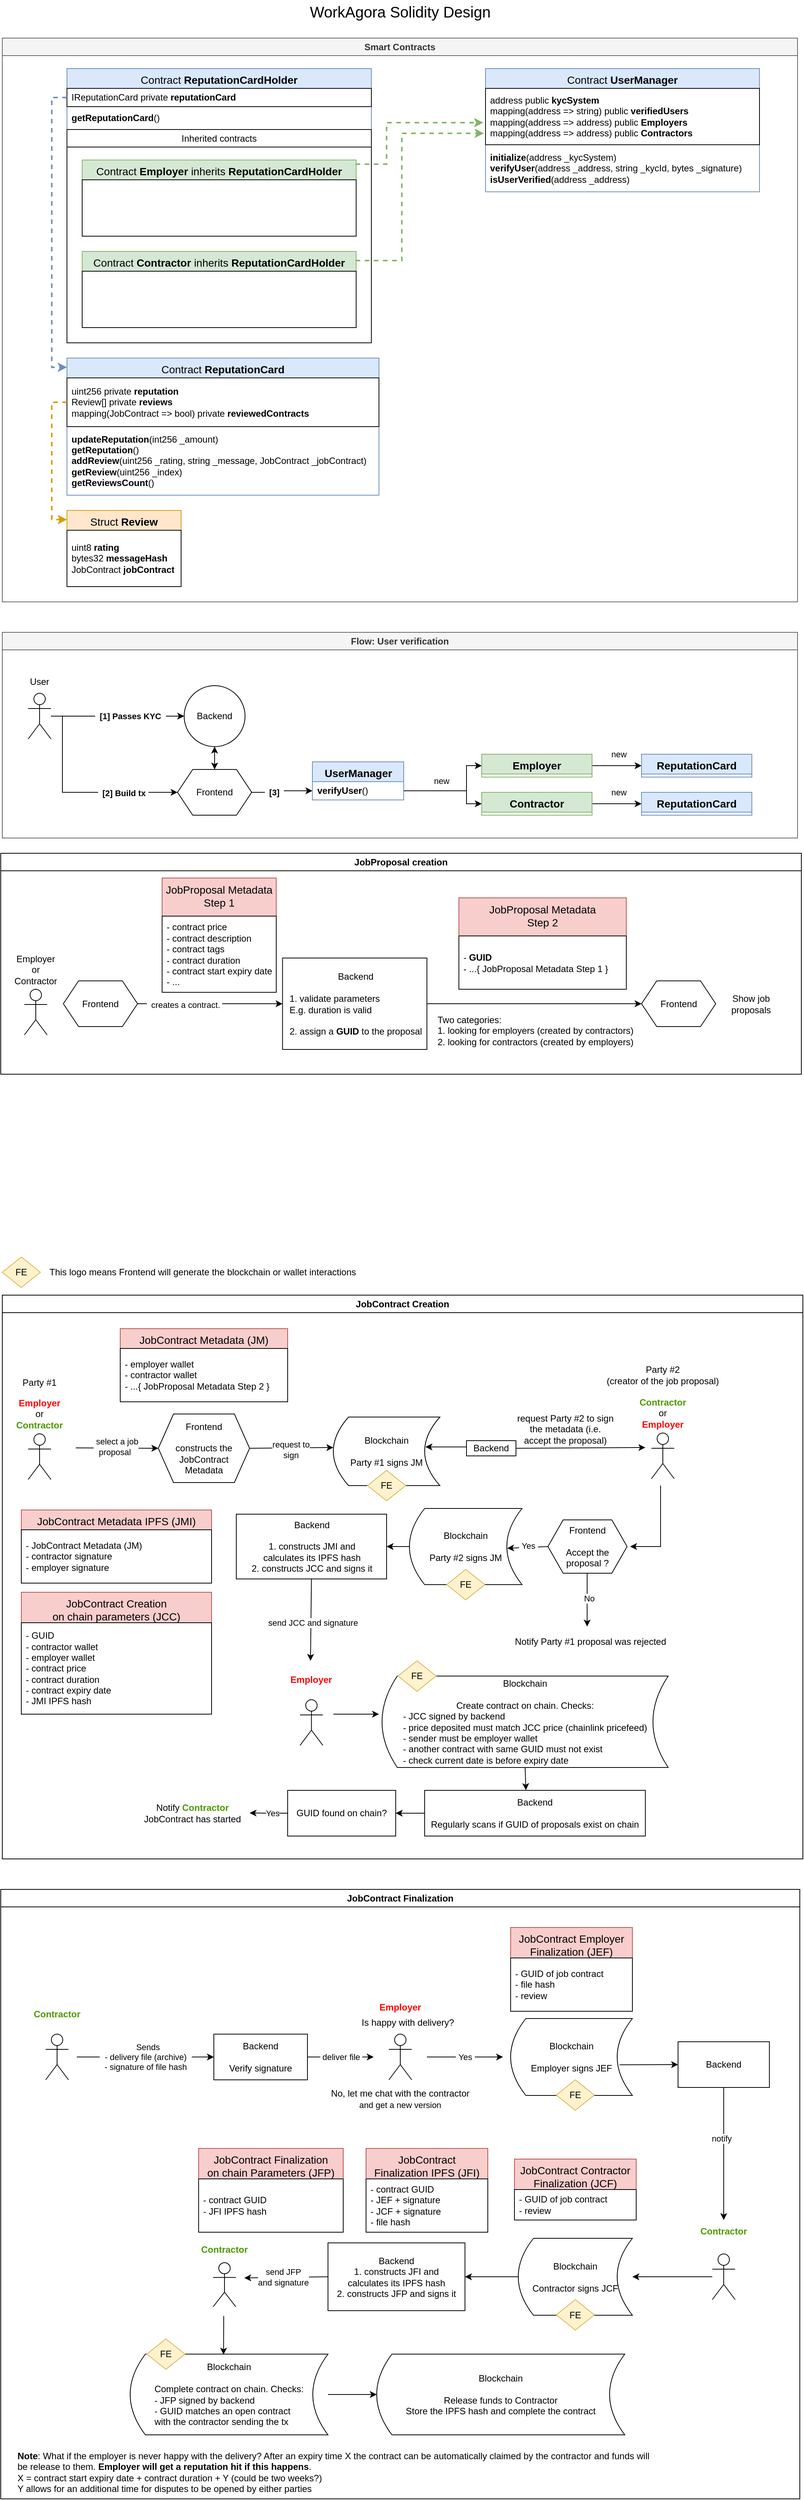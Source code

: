 <mxfile version="21.2.8" type="device">
  <diagram name="Page-1" id="e7e014a7-5840-1c2e-5031-d8a46d1fe8dd">
    <mxGraphModel dx="1852" dy="879" grid="1" gridSize="10" guides="1" tooltips="1" connect="0" arrows="1" fold="1" page="1" pageScale="1" pageWidth="1169" pageHeight="826" background="none" math="0" shadow="0">
      <root>
        <mxCell id="0" />
        <mxCell id="1" parent="0" />
        <mxCell id="3dfKuByAPZrPAyASHaDJ-84" value="Smart Contracts" style="swimlane;whiteSpace=wrap;html=1;fillColor=#f5f5f5;fontColor=#333333;strokeColor=#666666;" vertex="1" parent="1">
          <mxGeometry x="40" y="70" width="1045" height="740" as="geometry">
            <mxRectangle x="40" y="70" width="140" height="30" as="alternateBounds" />
          </mxGeometry>
        </mxCell>
        <mxCell id="3dfKuByAPZrPAyASHaDJ-59" value="&lt;font style=&quot;font-size: 14px;&quot;&gt;&lt;span style=&quot;font-weight: normal;&quot;&gt;Contract &lt;/span&gt;ReputationCardHolder&lt;br&gt;&lt;/font&gt;" style="swimlane;fontStyle=1;align=center;verticalAlign=top;childLayout=stackLayout;horizontal=1;startSize=26;horizontalStack=0;resizeParent=1;resizeParentMax=0;resizeLast=0;collapsible=1;marginBottom=0;whiteSpace=wrap;html=1;fillColor=#dae8fc;strokeColor=#6c8ebf;" vertex="1" parent="3dfKuByAPZrPAyASHaDJ-84">
          <mxGeometry x="84.99" y="40" width="400" height="360" as="geometry" />
        </mxCell>
        <mxCell id="3dfKuByAPZrPAyASHaDJ-60" value="&lt;div style=&quot;border-color: var(--border-color);&quot;&gt;&lt;div style=&quot;border-color: var(--border-color);&quot;&gt;IReputationCard private &lt;b&gt;reputationCard&lt;/b&gt;&lt;br&gt;&lt;/div&gt;&lt;/div&gt;" style="text;strokeColor=default;fillColor=none;align=left;verticalAlign=middle;spacingLeft=4;spacingRight=4;overflow=hidden;rotatable=0;points=[[0,0.5],[1,0.5]];portConstraint=eastwest;whiteSpace=wrap;html=1;strokeWidth=1;rounded=0;absoluteArcSize=0;shadow=0;spacingTop=0;spacing=2;" vertex="1" parent="3dfKuByAPZrPAyASHaDJ-59">
          <mxGeometry y="26" width="400" height="24" as="geometry" />
        </mxCell>
        <mxCell id="3dfKuByAPZrPAyASHaDJ-61" value="&lt;b&gt;getReputationCard&lt;/b&gt;()" style="text;strokeColor=none;fillColor=none;align=left;verticalAlign=middle;spacingLeft=4;spacingRight=4;overflow=hidden;rotatable=0;points=[[0,0.5],[1,0.5]];portConstraint=eastwest;whiteSpace=wrap;html=1;strokeWidth=1;rounded=0;absoluteArcSize=0;shadow=0;spacingTop=0;spacing=2;" vertex="1" parent="3dfKuByAPZrPAyASHaDJ-59">
          <mxGeometry y="50" width="400" height="30" as="geometry" />
        </mxCell>
        <mxCell id="3dfKuByAPZrPAyASHaDJ-83" value="&lt;span style=&quot;font-weight: normal;&quot;&gt;Inherited contracts&lt;/span&gt;" style="swimlane;whiteSpace=wrap;html=1;" vertex="1" parent="3dfKuByAPZrPAyASHaDJ-59">
          <mxGeometry y="80" width="400" height="280" as="geometry" />
        </mxCell>
        <mxCell id="3dfKuByAPZrPAyASHaDJ-48" value="&lt;font style=&quot;font-size: 14px;&quot;&gt;&lt;span style=&quot;font-size: 14px; font-weight: normal;&quot;&gt;Contract&lt;/span&gt;&lt;span style=&quot;font-size: 14px;&quot;&gt; Employer &lt;/span&gt;&lt;span style=&quot;font-weight: normal;&quot;&gt;&lt;font style=&quot;font-size: 14px;&quot;&gt;inherits&amp;nbsp;&lt;/font&gt;&lt;/span&gt;&lt;/font&gt;&lt;span style=&quot;font-size: 14px;&quot;&gt;&lt;font style=&quot;font-size: 14px;&quot;&gt;ReputationCardHolder&lt;/font&gt;&lt;/span&gt;" style="swimlane;fontStyle=1;align=center;verticalAlign=top;childLayout=stackLayout;horizontal=1;startSize=26;horizontalStack=0;resizeParent=1;resizeParentMax=0;resizeLast=0;collapsible=1;marginBottom=0;whiteSpace=wrap;html=1;fillColor=#d5e8d4;strokeColor=#82b366;" vertex="1" parent="3dfKuByAPZrPAyASHaDJ-83">
          <mxGeometry x="20" y="40" width="360" height="100" as="geometry" />
        </mxCell>
        <mxCell id="3dfKuByAPZrPAyASHaDJ-49" value="&lt;div style=&quot;border-color: var(--border-color);&quot;&gt;&lt;br&gt;&lt;/div&gt;" style="text;strokeColor=default;fillColor=none;align=left;verticalAlign=middle;spacingLeft=4;spacingRight=4;overflow=hidden;rotatable=0;points=[[0,0.5],[1,0.5]];portConstraint=eastwest;whiteSpace=wrap;html=1;strokeWidth=1;rounded=0;absoluteArcSize=0;shadow=0;spacingTop=0;spacing=2;" vertex="1" parent="3dfKuByAPZrPAyASHaDJ-48">
          <mxGeometry y="26" width="360" height="74" as="geometry" />
        </mxCell>
        <mxCell id="3dfKuByAPZrPAyASHaDJ-72" value="&lt;font style=&quot;font-size: 14px;&quot;&gt;&lt;span style=&quot;font-size: 14px; font-weight: normal;&quot;&gt;Contract&lt;/span&gt;&lt;span style=&quot;font-size: 14px;&quot;&gt; Contractor&amp;nbsp;&lt;/span&gt;&lt;span style=&quot;font-weight: normal;&quot;&gt;&lt;font style=&quot;font-size: 14px;&quot;&gt;inherits&amp;nbsp;&lt;/font&gt;&lt;/span&gt;&lt;/font&gt;&lt;span style=&quot;font-size: 14px;&quot;&gt;&lt;font style=&quot;font-size: 14px;&quot;&gt;ReputationCardHolder&lt;/font&gt;&lt;/span&gt;" style="swimlane;fontStyle=1;align=center;verticalAlign=top;childLayout=stackLayout;horizontal=1;startSize=26;horizontalStack=0;resizeParent=1;resizeParentMax=0;resizeLast=0;collapsible=1;marginBottom=0;whiteSpace=wrap;html=1;fillColor=#d5e8d4;strokeColor=#82b366;" vertex="1" parent="3dfKuByAPZrPAyASHaDJ-83">
          <mxGeometry x="20" y="160" width="360" height="100" as="geometry" />
        </mxCell>
        <mxCell id="3dfKuByAPZrPAyASHaDJ-73" value="&lt;div style=&quot;border-color: var(--border-color);&quot;&gt;&lt;br&gt;&lt;/div&gt;" style="text;strokeColor=default;fillColor=none;align=left;verticalAlign=middle;spacingLeft=4;spacingRight=4;overflow=hidden;rotatable=0;points=[[0,0.5],[1,0.5]];portConstraint=eastwest;whiteSpace=wrap;html=1;strokeWidth=1;rounded=0;absoluteArcSize=0;shadow=0;spacingTop=0;spacing=2;" vertex="1" parent="3dfKuByAPZrPAyASHaDJ-72">
          <mxGeometry y="26" width="360" height="74" as="geometry" />
        </mxCell>
        <mxCell id="3dfKuByAPZrPAyASHaDJ-41" value="&lt;font style=&quot;font-size: 14px;&quot;&gt;&lt;span style=&quot;font-weight: normal;&quot;&gt;Contract&lt;/span&gt; UserManager&lt;br&gt;&lt;/font&gt;" style="swimlane;fontStyle=1;align=center;verticalAlign=top;childLayout=stackLayout;horizontal=1;startSize=26;horizontalStack=0;resizeParent=1;resizeParentMax=0;resizeLast=0;collapsible=1;marginBottom=0;whiteSpace=wrap;html=1;fillColor=#dae8fc;strokeColor=#6c8ebf;" vertex="1" parent="3dfKuByAPZrPAyASHaDJ-84">
          <mxGeometry x="634.99" y="40" width="360.01" height="161.78" as="geometry" />
        </mxCell>
        <mxCell id="3dfKuByAPZrPAyASHaDJ-47" value="&lt;div style=&quot;border-color: var(--border-color);&quot;&gt;address public&amp;nbsp;&lt;b style=&quot;border-color: var(--border-color);&quot;&gt;kycSystem&lt;/b&gt;&lt;/div&gt;&lt;div style=&quot;border-color: var(--border-color);&quot;&gt;mapping(address =&amp;gt; string) public&amp;nbsp;&lt;b style=&quot;border-color: var(--border-color);&quot;&gt;verifiedUsers&lt;/b&gt;&lt;/div&gt;&lt;div style=&quot;border-color: var(--border-color);&quot;&gt;mapping(address =&amp;gt; address) public&amp;nbsp;&lt;b style=&quot;border-color: var(--border-color);&quot;&gt;Employers&lt;/b&gt;&lt;/div&gt;&lt;div style=&quot;border-color: var(--border-color);&quot;&gt;mapping(address =&amp;gt; address) public&amp;nbsp;&lt;b style=&quot;border-color: var(--border-color);&quot;&gt;Contractors&lt;/b&gt;&lt;/div&gt;" style="text;strokeColor=default;fillColor=none;align=left;verticalAlign=middle;spacingLeft=4;spacingRight=4;overflow=hidden;rotatable=0;points=[[0,0.5],[1,0.5]];portConstraint=eastwest;whiteSpace=wrap;html=1;strokeWidth=1;rounded=0;absoluteArcSize=0;shadow=0;spacingTop=0;spacing=2;" vertex="1" parent="3dfKuByAPZrPAyASHaDJ-41">
          <mxGeometry y="26" width="360.01" height="74" as="geometry" />
        </mxCell>
        <mxCell id="3dfKuByAPZrPAyASHaDJ-44" value="&lt;b&gt;initialize&lt;/b&gt;(address _kycSystem)&lt;br&gt;&lt;b&gt;verifyUser&lt;/b&gt;(address _address, string _kycId, bytes _signature)&lt;br&gt;&lt;b&gt;isUserVerified&lt;/b&gt;(address _address)" style="text;strokeColor=none;fillColor=none;align=left;verticalAlign=middle;spacingLeft=4;spacingRight=4;overflow=hidden;rotatable=0;points=[[0,0.5],[1,0.5]];portConstraint=eastwest;whiteSpace=wrap;html=1;strokeWidth=1;rounded=0;absoluteArcSize=0;shadow=0;spacingTop=0;spacing=2;" vertex="1" parent="3dfKuByAPZrPAyASHaDJ-41">
          <mxGeometry y="100" width="360.01" height="61.78" as="geometry" />
        </mxCell>
        <mxCell id="3dfKuByAPZrPAyASHaDJ-56" value="&lt;font style=&quot;font-size: 14px;&quot;&gt;&lt;span style=&quot;font-weight: normal;&quot;&gt;Contract &lt;/span&gt;ReputationCard&lt;br&gt;&lt;/font&gt;" style="swimlane;fontStyle=1;align=center;verticalAlign=top;childLayout=stackLayout;horizontal=1;startSize=26;horizontalStack=0;resizeParent=1;resizeParentMax=0;resizeLast=0;collapsible=1;marginBottom=0;whiteSpace=wrap;html=1;fillColor=#dae8fc;strokeColor=#6c8ebf;" vertex="1" parent="3dfKuByAPZrPAyASHaDJ-84">
          <mxGeometry x="84.99" y="420" width="410" height="180" as="geometry" />
        </mxCell>
        <mxCell id="3dfKuByAPZrPAyASHaDJ-57" value="&lt;div style=&quot;border-color: var(--border-color);&quot;&gt;&lt;div style=&quot;border-color: var(--border-color);&quot;&gt;uint256 private &lt;b&gt;reputation&lt;/b&gt;&lt;/div&gt;&lt;div style=&quot;border-color: var(--border-color);&quot;&gt;Review[] private &lt;b&gt;reviews&lt;/b&gt;&lt;/div&gt;&lt;div style=&quot;border-color: var(--border-color);&quot;&gt;mapping(JobContract =&amp;gt; bool) private &lt;b&gt;reviewedContracts&lt;/b&gt;&lt;/div&gt;&lt;/div&gt;" style="text;strokeColor=default;fillColor=none;align=left;verticalAlign=middle;spacingLeft=4;spacingRight=4;overflow=hidden;rotatable=0;points=[[0,0.5],[1,0.5]];portConstraint=eastwest;whiteSpace=wrap;html=1;strokeWidth=1;rounded=0;absoluteArcSize=0;shadow=0;spacingTop=0;spacing=2;" vertex="1" parent="3dfKuByAPZrPAyASHaDJ-56">
          <mxGeometry y="26" width="410" height="64" as="geometry" />
        </mxCell>
        <mxCell id="3dfKuByAPZrPAyASHaDJ-58" value="&lt;div&gt;&lt;b&gt;updateReputation&lt;/b&gt;(int256 _amount)&lt;/div&gt;&lt;div&gt;&lt;b&gt;getReputation&lt;/b&gt;()&lt;/div&gt;&lt;div&gt;&lt;b&gt;addReview&lt;/b&gt;(&lt;span style=&quot;background-color: initial;&quot;&gt;uint256 _rating,&amp;nbsp;&lt;/span&gt;&lt;span style=&quot;background-color: initial;&quot;&gt;string _message,&lt;/span&gt;&lt;span style=&quot;background-color: initial;&quot;&gt;&amp;nbsp;JobContract _jobContract&lt;/span&gt;&lt;span style=&quot;background-color: initial;&quot;&gt;)&lt;/span&gt;&lt;/div&gt;&lt;div&gt;&lt;b&gt;getReview&lt;/b&gt;(uint256 _index)&lt;/div&gt;&lt;div&gt;&lt;b&gt;getReviewsCount&lt;/b&gt;()&lt;/div&gt;" style="text;strokeColor=none;fillColor=none;align=left;verticalAlign=middle;spacingLeft=4;spacingRight=4;overflow=hidden;rotatable=0;points=[[0,0.5],[1,0.5]];portConstraint=eastwest;whiteSpace=wrap;html=1;strokeWidth=1;rounded=0;absoluteArcSize=0;shadow=0;spacingTop=0;spacing=2;" vertex="1" parent="3dfKuByAPZrPAyASHaDJ-56">
          <mxGeometry y="90" width="410" height="90" as="geometry" />
        </mxCell>
        <mxCell id="3dfKuByAPZrPAyASHaDJ-63" value="&lt;font style=&quot;font-size: 14px;&quot;&gt;&lt;span style=&quot;font-weight: normal;&quot;&gt;Struct&lt;/span&gt; Review&lt;/font&gt;" style="swimlane;fontStyle=1;align=center;verticalAlign=top;childLayout=stackLayout;horizontal=1;startSize=26;horizontalStack=0;resizeParent=1;resizeParentMax=0;resizeLast=0;collapsible=1;marginBottom=0;whiteSpace=wrap;html=1;fillColor=#ffe6cc;strokeColor=#d79b00;" vertex="1" parent="3dfKuByAPZrPAyASHaDJ-84">
          <mxGeometry x="84.99" y="620" width="150" height="100" as="geometry" />
        </mxCell>
        <mxCell id="3dfKuByAPZrPAyASHaDJ-64" value="&lt;div style=&quot;border-color: var(--border-color);&quot;&gt;&lt;div style=&quot;border-color: var(--border-color);&quot;&gt;&lt;span style=&quot;background-color: initial;&quot;&gt;uint8&amp;nbsp;&lt;/span&gt;&lt;b style=&quot;background-color: initial;&quot;&gt;rating&lt;/b&gt;&lt;br&gt;&lt;/div&gt;&lt;div style=&quot;border-color: var(--border-color);&quot;&gt;bytes32 &lt;b&gt;messageHash&lt;/b&gt;&lt;/div&gt;&lt;div style=&quot;border-color: var(--border-color);&quot;&gt;JobContract &lt;b&gt;jobContract&lt;/b&gt;&lt;/div&gt;&lt;/div&gt;" style="text;strokeColor=default;fillColor=none;align=left;verticalAlign=middle;spacingLeft=4;spacingRight=4;overflow=hidden;rotatable=0;points=[[0,0.5],[1,0.5]];portConstraint=eastwest;whiteSpace=wrap;html=1;strokeWidth=1;rounded=0;absoluteArcSize=0;shadow=0;spacingTop=0;spacing=2;" vertex="1" parent="3dfKuByAPZrPAyASHaDJ-63">
          <mxGeometry y="26" width="150" height="74" as="geometry" />
        </mxCell>
        <mxCell id="3dfKuByAPZrPAyASHaDJ-76" style="edgeStyle=orthogonalEdgeStyle;rounded=0;orthogonalLoop=1;jettySize=auto;html=1;exitX=0.998;exitY=0.12;exitDx=0;exitDy=0;entryX=-0.006;entryY=0.797;entryDx=0;entryDy=0;entryPerimeter=0;exitPerimeter=0;fillColor=#d5e8d4;strokeColor=#82b366;strokeWidth=2;dashed=1;" edge="1" parent="3dfKuByAPZrPAyASHaDJ-84" source="3dfKuByAPZrPAyASHaDJ-72" target="3dfKuByAPZrPAyASHaDJ-47">
          <mxGeometry relative="1" as="geometry">
            <mxPoint x="595" y="240" as="sourcePoint" />
            <mxPoint x="595" y="524" as="targetPoint" />
            <Array as="points">
              <mxPoint x="525" y="292" />
              <mxPoint x="525" y="125" />
            </Array>
          </mxGeometry>
        </mxCell>
        <mxCell id="3dfKuByAPZrPAyASHaDJ-77" style="edgeStyle=orthogonalEdgeStyle;rounded=0;orthogonalLoop=1;jettySize=auto;html=1;exitX=0.998;exitY=0.055;exitDx=0;exitDy=0;entryX=-0.008;entryY=0.608;entryDx=0;entryDy=0;entryPerimeter=0;exitPerimeter=0;fillColor=#d5e8d4;strokeColor=#82b366;strokeWidth=2;dashed=1;" edge="1" parent="3dfKuByAPZrPAyASHaDJ-84" source="3dfKuByAPZrPAyASHaDJ-48" target="3dfKuByAPZrPAyASHaDJ-47">
          <mxGeometry relative="1" as="geometry">
            <mxPoint x="564" y="282" as="sourcePoint" />
            <mxPoint x="643" y="175" as="targetPoint" />
            <Array as="points">
              <mxPoint x="505" y="165" />
              <mxPoint x="505" y="111" />
            </Array>
          </mxGeometry>
        </mxCell>
        <mxCell id="3dfKuByAPZrPAyASHaDJ-74" style="edgeStyle=orthogonalEdgeStyle;rounded=0;orthogonalLoop=1;jettySize=auto;html=1;exitX=0;exitY=0.5;exitDx=0;exitDy=0;entryX=0;entryY=0.067;entryDx=0;entryDy=0;entryPerimeter=0;fillColor=#dae8fc;strokeColor=#6c8ebf;dashed=1;strokeWidth=2;" edge="1" parent="3dfKuByAPZrPAyASHaDJ-84" source="3dfKuByAPZrPAyASHaDJ-60" target="3dfKuByAPZrPAyASHaDJ-56">
          <mxGeometry relative="1" as="geometry" />
        </mxCell>
        <mxCell id="3dfKuByAPZrPAyASHaDJ-69" style="edgeStyle=orthogonalEdgeStyle;rounded=0;orthogonalLoop=1;jettySize=auto;html=1;entryX=0;entryY=0.12;entryDx=0;entryDy=0;entryPerimeter=0;fillColor=#ffe6cc;strokeColor=#d79b00;strokeWidth=2;dashed=1;" edge="1" parent="3dfKuByAPZrPAyASHaDJ-84" source="3dfKuByAPZrPAyASHaDJ-57" target="3dfKuByAPZrPAyASHaDJ-63">
          <mxGeometry relative="1" as="geometry" />
        </mxCell>
        <mxCell id="3dfKuByAPZrPAyASHaDJ-85" value="WorkAgora Solidity Design" style="text;html=1;strokeColor=none;fillColor=none;align=center;verticalAlign=middle;whiteSpace=wrap;rounded=0;fontSize=20;labelBackgroundColor=none;labelBorderColor=none;" vertex="1" parent="1">
          <mxGeometry x="442.5" y="20" width="240" height="30" as="geometry" />
        </mxCell>
        <mxCell id="3dfKuByAPZrPAyASHaDJ-86" value="Flow: User verification" style="swimlane;whiteSpace=wrap;html=1;fillColor=#f5f5f5;fontColor=#333333;strokeColor=#666666;" vertex="1" parent="1">
          <mxGeometry x="40" y="850" width="1045" height="270" as="geometry" />
        </mxCell>
        <mxCell id="3dfKuByAPZrPAyASHaDJ-88" value="Backend" style="ellipse;whiteSpace=wrap;html=1;aspect=fixed;" vertex="1" parent="3dfKuByAPZrPAyASHaDJ-86">
          <mxGeometry x="239" y="70" width="80" height="80" as="geometry" />
        </mxCell>
        <mxCell id="3dfKuByAPZrPAyASHaDJ-90" style="edgeStyle=orthogonalEdgeStyle;rounded=0;orthogonalLoop=1;jettySize=auto;html=1;entryX=0;entryY=0.5;entryDx=0;entryDy=0;strokeWidth=1;" edge="1" parent="3dfKuByAPZrPAyASHaDJ-86" source="3dfKuByAPZrPAyASHaDJ-89" target="3dfKuByAPZrPAyASHaDJ-88">
          <mxGeometry relative="1" as="geometry" />
        </mxCell>
        <mxCell id="3dfKuByAPZrPAyASHaDJ-91" value="&lt;font style=&quot;font-size: 11px;&quot;&gt;&amp;nbsp; [1] Passes KYC&amp;nbsp;&amp;nbsp;&lt;/font&gt;" style="edgeLabel;html=1;align=center;verticalAlign=middle;resizable=0;points=[];fontStyle=1;fontSize=11;" vertex="1" connectable="0" parent="3dfKuByAPZrPAyASHaDJ-90">
          <mxGeometry x="-0.216" y="2" relative="1" as="geometry">
            <mxPoint x="35" y="2" as="offset" />
          </mxGeometry>
        </mxCell>
        <mxCell id="3dfKuByAPZrPAyASHaDJ-89" value="" style="shape=umlActor;verticalLabelPosition=bottom;verticalAlign=top;html=1;outlineConnect=0;" vertex="1" parent="3dfKuByAPZrPAyASHaDJ-86">
          <mxGeometry x="34" y="80" width="30" height="60" as="geometry" />
        </mxCell>
        <mxCell id="3dfKuByAPZrPAyASHaDJ-111" style="edgeStyle=orthogonalEdgeStyle;rounded=0;orthogonalLoop=1;jettySize=auto;html=1;entryX=0;entryY=0.5;entryDx=0;entryDy=0;strokeWidth=1;" edge="1" parent="3dfKuByAPZrPAyASHaDJ-86" source="3dfKuByAPZrPAyASHaDJ-101" target="3dfKuByAPZrPAyASHaDJ-110">
          <mxGeometry relative="1" as="geometry" />
        </mxCell>
        <mxCell id="3dfKuByAPZrPAyASHaDJ-112" value="&lt;b&gt;&amp;nbsp; [3]&amp;nbsp;&amp;nbsp;&lt;/b&gt;" style="edgeLabel;html=1;align=center;verticalAlign=middle;resizable=0;points=[];" vertex="1" connectable="0" parent="3dfKuByAPZrPAyASHaDJ-111">
          <mxGeometry x="-0.303" relative="1" as="geometry">
            <mxPoint as="offset" />
          </mxGeometry>
        </mxCell>
        <mxCell id="3dfKuByAPZrPAyASHaDJ-101" value="Frontend" style="shape=hexagon;perimeter=hexagonPerimeter2;whiteSpace=wrap;html=1;fixedSize=1;" vertex="1" parent="3dfKuByAPZrPAyASHaDJ-86">
          <mxGeometry x="230.25" y="180" width="97.5" height="60" as="geometry" />
        </mxCell>
        <mxCell id="3dfKuByAPZrPAyASHaDJ-104" style="edgeStyle=orthogonalEdgeStyle;rounded=0;orthogonalLoop=1;jettySize=auto;html=1;entryX=0;entryY=0.5;entryDx=0;entryDy=0;strokeWidth=1;" edge="1" parent="3dfKuByAPZrPAyASHaDJ-86" source="3dfKuByAPZrPAyASHaDJ-89" target="3dfKuByAPZrPAyASHaDJ-101">
          <mxGeometry relative="1" as="geometry">
            <mxPoint x="55.25" y="190" as="sourcePoint" />
            <mxPoint x="230.25" y="190" as="targetPoint" />
            <Array as="points">
              <mxPoint x="79" y="110" />
              <mxPoint x="79" y="210" />
            </Array>
          </mxGeometry>
        </mxCell>
        <mxCell id="3dfKuByAPZrPAyASHaDJ-105" value="&lt;font style=&quot;font-size: 11px;&quot;&gt;&amp;nbsp; [2] Build tx&amp;nbsp;&lt;/font&gt;" style="edgeLabel;html=1;align=center;verticalAlign=middle;resizable=0;points=[];fontStyle=1;fontSize=11;" vertex="1" connectable="0" parent="3dfKuByAPZrPAyASHaDJ-104">
          <mxGeometry x="-0.216" y="2" relative="1" as="geometry">
            <mxPoint x="77" y="11" as="offset" />
          </mxGeometry>
        </mxCell>
        <mxCell id="3dfKuByAPZrPAyASHaDJ-106" value="User" style="text;html=1;strokeColor=none;fillColor=none;align=center;verticalAlign=middle;whiteSpace=wrap;rounded=0;" vertex="1" parent="3dfKuByAPZrPAyASHaDJ-86">
          <mxGeometry x="25" y="50" width="48" height="30" as="geometry" />
        </mxCell>
        <mxCell id="3dfKuByAPZrPAyASHaDJ-107" value="" style="endArrow=classic;startArrow=classic;html=1;rounded=0;exitX=0.5;exitY=0;exitDx=0;exitDy=0;entryX=0.5;entryY=1;entryDx=0;entryDy=0;" edge="1" parent="3dfKuByAPZrPAyASHaDJ-86" source="3dfKuByAPZrPAyASHaDJ-101" target="3dfKuByAPZrPAyASHaDJ-88">
          <mxGeometry width="50" height="50" relative="1" as="geometry">
            <mxPoint x="349" y="170" as="sourcePoint" />
            <mxPoint x="399" y="120" as="targetPoint" />
          </mxGeometry>
        </mxCell>
        <mxCell id="3dfKuByAPZrPAyASHaDJ-108" value="&lt;font style=&quot;font-size: 14px;&quot;&gt;UserManager&lt;br&gt;&lt;/font&gt;" style="swimlane;fontStyle=1;align=center;verticalAlign=top;childLayout=stackLayout;horizontal=1;startSize=26;horizontalStack=0;resizeParent=1;resizeParentMax=0;resizeLast=0;collapsible=1;marginBottom=0;whiteSpace=wrap;html=1;fillColor=#dae8fc;strokeColor=#6c8ebf;" vertex="1" parent="3dfKuByAPZrPAyASHaDJ-86">
          <mxGeometry x="407.5" y="170" width="120" height="50" as="geometry" />
        </mxCell>
        <mxCell id="3dfKuByAPZrPAyASHaDJ-110" value="&lt;b&gt;verifyUser&lt;/b&gt;()" style="text;strokeColor=none;fillColor=none;align=left;verticalAlign=middle;spacingLeft=4;spacingRight=4;overflow=hidden;rotatable=0;points=[[0,0.5],[1,0.5]];portConstraint=eastwest;whiteSpace=wrap;html=1;strokeWidth=1;rounded=0;absoluteArcSize=0;shadow=0;spacingTop=0;spacing=2;" vertex="1" parent="3dfKuByAPZrPAyASHaDJ-108">
          <mxGeometry y="26" width="120" height="24" as="geometry" />
        </mxCell>
        <mxCell id="3dfKuByAPZrPAyASHaDJ-126" value="new" style="edgeStyle=orthogonalEdgeStyle;rounded=0;orthogonalLoop=1;jettySize=auto;html=1;entryX=0;entryY=0.5;entryDx=0;entryDy=0;" edge="1" parent="3dfKuByAPZrPAyASHaDJ-86" source="3dfKuByAPZrPAyASHaDJ-113" target="3dfKuByAPZrPAyASHaDJ-124">
          <mxGeometry x="0.077" y="15" relative="1" as="geometry">
            <mxPoint as="offset" />
          </mxGeometry>
        </mxCell>
        <mxCell id="3dfKuByAPZrPAyASHaDJ-113" value="&lt;font style=&quot;font-size: 14px;&quot;&gt;&lt;span style=&quot;font-size: 14px;&quot;&gt;Employer&lt;/span&gt;&lt;/font&gt;" style="swimlane;fontStyle=1;align=center;verticalAlign=top;childLayout=stackLayout;horizontal=1;startSize=26;horizontalStack=0;resizeParent=1;resizeParentMax=0;resizeLast=0;collapsible=1;marginBottom=0;whiteSpace=wrap;html=1;fillColor=#d5e8d4;strokeColor=#82b366;" vertex="1" parent="3dfKuByAPZrPAyASHaDJ-86">
          <mxGeometry x="630" y="160" width="145" height="30" as="geometry" />
        </mxCell>
        <mxCell id="3dfKuByAPZrPAyASHaDJ-127" style="edgeStyle=orthogonalEdgeStyle;rounded=0;orthogonalLoop=1;jettySize=auto;html=1;entryX=0;entryY=0.5;entryDx=0;entryDy=0;" edge="1" parent="3dfKuByAPZrPAyASHaDJ-86" source="3dfKuByAPZrPAyASHaDJ-115" target="3dfKuByAPZrPAyASHaDJ-125">
          <mxGeometry relative="1" as="geometry" />
        </mxCell>
        <mxCell id="3dfKuByAPZrPAyASHaDJ-128" value="new" style="edgeLabel;html=1;align=center;verticalAlign=middle;resizable=0;points=[];" vertex="1" connectable="0" parent="3dfKuByAPZrPAyASHaDJ-127">
          <mxGeometry x="0.077" y="1" relative="1" as="geometry">
            <mxPoint y="-14" as="offset" />
          </mxGeometry>
        </mxCell>
        <mxCell id="3dfKuByAPZrPAyASHaDJ-115" value="&lt;font style=&quot;font-size: 14px;&quot;&gt;&lt;span style=&quot;font-size: 14px;&quot;&gt;Contractor&lt;/span&gt;&lt;/font&gt;" style="swimlane;fontStyle=1;align=center;verticalAlign=top;childLayout=stackLayout;horizontal=1;startSize=26;horizontalStack=0;resizeParent=1;resizeParentMax=0;resizeLast=0;collapsible=1;marginBottom=0;whiteSpace=wrap;html=1;fillColor=#d5e8d4;strokeColor=#82b366;" vertex="1" parent="3dfKuByAPZrPAyASHaDJ-86">
          <mxGeometry x="630" y="210" width="145" height="30" as="geometry" />
        </mxCell>
        <mxCell id="3dfKuByAPZrPAyASHaDJ-117" style="edgeStyle=orthogonalEdgeStyle;rounded=0;orthogonalLoop=1;jettySize=auto;html=1;exitX=1;exitY=0.5;exitDx=0;exitDy=0;entryX=0;entryY=0.5;entryDx=0;entryDy=0;" edge="1" parent="3dfKuByAPZrPAyASHaDJ-86" source="3dfKuByAPZrPAyASHaDJ-110" target="3dfKuByAPZrPAyASHaDJ-115">
          <mxGeometry relative="1" as="geometry">
            <mxPoint x="815" y="110" as="targetPoint" />
            <Array as="points">
              <mxPoint x="610" y="208" />
              <mxPoint x="610" y="225" />
            </Array>
          </mxGeometry>
        </mxCell>
        <mxCell id="3dfKuByAPZrPAyASHaDJ-118" value="new" style="edgeLabel;html=1;align=center;verticalAlign=middle;resizable=0;points=[];" vertex="1" connectable="0" parent="3dfKuByAPZrPAyASHaDJ-117">
          <mxGeometry x="0.282" relative="1" as="geometry">
            <mxPoint x="-27" y="-13" as="offset" />
          </mxGeometry>
        </mxCell>
        <mxCell id="3dfKuByAPZrPAyASHaDJ-120" style="edgeStyle=orthogonalEdgeStyle;rounded=0;orthogonalLoop=1;jettySize=auto;html=1;exitX=1;exitY=0.5;exitDx=0;exitDy=0;entryX=0;entryY=0.5;entryDx=0;entryDy=0;" edge="1" parent="3dfKuByAPZrPAyASHaDJ-86" source="3dfKuByAPZrPAyASHaDJ-110" target="3dfKuByAPZrPAyASHaDJ-113">
          <mxGeometry relative="1" as="geometry">
            <Array as="points">
              <mxPoint x="610" y="208" />
              <mxPoint x="610" y="175" />
            </Array>
          </mxGeometry>
        </mxCell>
        <mxCell id="3dfKuByAPZrPAyASHaDJ-124" value="&lt;font style=&quot;font-size: 14px;&quot;&gt;&lt;span style=&quot;font-size: 14px;&quot;&gt;ReputationCard&lt;/span&gt;&lt;/font&gt;" style="swimlane;fontStyle=1;align=center;verticalAlign=top;childLayout=stackLayout;horizontal=1;startSize=26;horizontalStack=0;resizeParent=1;resizeParentMax=0;resizeLast=0;collapsible=1;marginBottom=0;whiteSpace=wrap;html=1;fillColor=#dae8fc;strokeColor=#6c8ebf;" vertex="1" parent="3dfKuByAPZrPAyASHaDJ-86">
          <mxGeometry x="840" y="160" width="145" height="30" as="geometry" />
        </mxCell>
        <mxCell id="3dfKuByAPZrPAyASHaDJ-125" value="&lt;font style=&quot;font-size: 14px;&quot;&gt;&lt;span style=&quot;font-size: 14px;&quot;&gt;ReputationCard&lt;/span&gt;&lt;/font&gt;" style="swimlane;fontStyle=1;align=center;verticalAlign=top;childLayout=stackLayout;horizontal=1;startSize=26;horizontalStack=0;resizeParent=1;resizeParentMax=0;resizeLast=0;collapsible=1;marginBottom=0;whiteSpace=wrap;html=1;fillColor=#dae8fc;strokeColor=#6c8ebf;" vertex="1" parent="3dfKuByAPZrPAyASHaDJ-86">
          <mxGeometry x="840" y="210" width="145" height="30" as="geometry" />
        </mxCell>
        <mxCell id="3dfKuByAPZrPAyASHaDJ-155" value="JobContract Finalization" style="swimlane;whiteSpace=wrap;html=1;" vertex="1" parent="1">
          <mxGeometry x="38" y="2500" width="1050" height="800" as="geometry" />
        </mxCell>
        <mxCell id="3dfKuByAPZrPAyASHaDJ-278" value="Backend&lt;br&gt;&lt;br&gt;Verify signature" style="rounded=0;whiteSpace=wrap;html=1;" vertex="1" parent="3dfKuByAPZrPAyASHaDJ-155">
          <mxGeometry x="280" y="190" width="123" height="60" as="geometry" />
        </mxCell>
        <mxCell id="3dfKuByAPZrPAyASHaDJ-279" value="" style="shape=umlActor;verticalLabelPosition=bottom;verticalAlign=top;html=1;outlineConnect=0;" vertex="1" parent="3dfKuByAPZrPAyASHaDJ-155">
          <mxGeometry x="59" y="190" width="30" height="60" as="geometry" />
        </mxCell>
        <mxCell id="3dfKuByAPZrPAyASHaDJ-280" value="&lt;b style=&quot;border-color: var(--border-color); color: rgb(77, 153, 0);&quot;&gt;Contractor&lt;/b&gt;&lt;b style=&quot;&quot;&gt;&lt;font color=&quot;#4d9900&quot;&gt;&lt;br&gt;&lt;/font&gt;&lt;/b&gt;" style="text;html=1;strokeColor=none;fillColor=none;align=center;verticalAlign=middle;whiteSpace=wrap;rounded=0;" vertex="1" parent="3dfKuByAPZrPAyASHaDJ-155">
          <mxGeometry x="50" y="149" width="48" height="30" as="geometry" />
        </mxCell>
        <mxCell id="3dfKuByAPZrPAyASHaDJ-281" value="&amp;nbsp; Sends&lt;br&gt;&amp;nbsp; - delivery file (archive)&amp;nbsp;&amp;nbsp;&lt;br&gt;&amp;nbsp; - signature of file hash&amp;nbsp;&amp;nbsp;" style="endArrow=classic;html=1;rounded=0;entryX=0;entryY=0.5;entryDx=0;entryDy=0;" edge="1" parent="3dfKuByAPZrPAyASHaDJ-155" target="3dfKuByAPZrPAyASHaDJ-278">
          <mxGeometry width="50" height="50" relative="1" as="geometry">
            <mxPoint x="100" y="220" as="sourcePoint" />
            <mxPoint x="180" y="260" as="targetPoint" />
          </mxGeometry>
        </mxCell>
        <mxCell id="3dfKuByAPZrPAyASHaDJ-282" value="&lt;b style=&quot;border-color: var(--border-color); color: rgb(255, 3, 3);&quot;&gt;Employer&lt;/b&gt;&lt;b style=&quot;&quot;&gt;&lt;font color=&quot;#4d9900&quot;&gt;&lt;br&gt;&lt;/font&gt;&lt;/b&gt;" style="text;html=1;strokeColor=none;fillColor=none;align=center;verticalAlign=middle;whiteSpace=wrap;rounded=0;" vertex="1" parent="3dfKuByAPZrPAyASHaDJ-155">
          <mxGeometry x="501" y="140" width="48" height="30" as="geometry" />
        </mxCell>
        <mxCell id="3dfKuByAPZrPAyASHaDJ-283" value="" style="shape=umlActor;verticalLabelPosition=bottom;verticalAlign=top;html=1;outlineConnect=0;" vertex="1" parent="3dfKuByAPZrPAyASHaDJ-155">
          <mxGeometry x="510" y="190" width="30" height="60" as="geometry" />
        </mxCell>
        <mxCell id="3dfKuByAPZrPAyASHaDJ-284" value="&amp;nbsp;deliver file&amp;nbsp;" style="endArrow=classic;html=1;rounded=0;exitX=1;exitY=0.5;exitDx=0;exitDy=0;" edge="1" parent="3dfKuByAPZrPAyASHaDJ-155" source="3dfKuByAPZrPAyASHaDJ-278">
          <mxGeometry width="50" height="50" relative="1" as="geometry">
            <mxPoint x="440" y="250" as="sourcePoint" />
            <mxPoint x="490" y="220" as="targetPoint" />
          </mxGeometry>
        </mxCell>
        <mxCell id="3dfKuByAPZrPAyASHaDJ-285" value="&amp;nbsp;Yes&amp;nbsp;" style="endArrow=classic;html=1;rounded=0;" edge="1" parent="3dfKuByAPZrPAyASHaDJ-155">
          <mxGeometry width="50" height="50" relative="1" as="geometry">
            <mxPoint x="560" y="220" as="sourcePoint" />
            <mxPoint x="660" y="220" as="targetPoint" />
          </mxGeometry>
        </mxCell>
        <mxCell id="3dfKuByAPZrPAyASHaDJ-286" value="Is happy with delivery?" style="text;html=1;strokeColor=none;fillColor=none;align=center;verticalAlign=middle;whiteSpace=wrap;rounded=0;" vertex="1" parent="3dfKuByAPZrPAyASHaDJ-155">
          <mxGeometry x="460" y="160" width="150" height="30" as="geometry" />
        </mxCell>
        <mxCell id="3dfKuByAPZrPAyASHaDJ-289" value="No, let me chat with the contractor&lt;br style=&quot;border-color: var(--border-color); font-size: 11px;&quot;&gt;&lt;span style=&quot;font-size: 11px; background-color: rgb(255, 255, 255);&quot;&gt;and get a new version&lt;/span&gt;" style="text;html=1;strokeColor=none;fillColor=none;align=center;verticalAlign=middle;whiteSpace=wrap;rounded=0;" vertex="1" parent="3dfKuByAPZrPAyASHaDJ-155">
          <mxGeometry x="419" y="260" width="212" height="30" as="geometry" />
        </mxCell>
        <mxCell id="3dfKuByAPZrPAyASHaDJ-290" value="Blockchain&lt;br&gt;&lt;br&gt;&lt;div style=&quot;text-align: left;&quot;&gt;&lt;span style=&quot;background-color: initial;&quot;&gt;Employer signs JEF&lt;/span&gt;&lt;/div&gt;" style="shape=dataStorage;whiteSpace=wrap;html=1;fixedSize=1;" vertex="1" parent="3dfKuByAPZrPAyASHaDJ-155">
          <mxGeometry x="670" y="169.5" width="160" height="101" as="geometry" />
        </mxCell>
        <mxCell id="3dfKuByAPZrPAyASHaDJ-294" style="edgeStyle=orthogonalEdgeStyle;rounded=0;orthogonalLoop=1;jettySize=auto;html=1;exitX=0.5;exitY=1;exitDx=0;exitDy=0;entryX=0.5;entryY=0;entryDx=0;entryDy=0;" edge="1" parent="3dfKuByAPZrPAyASHaDJ-155" source="3dfKuByAPZrPAyASHaDJ-291" target="3dfKuByAPZrPAyASHaDJ-298">
          <mxGeometry relative="1" as="geometry">
            <mxPoint x="950" y="310" as="targetPoint" />
          </mxGeometry>
        </mxCell>
        <mxCell id="3dfKuByAPZrPAyASHaDJ-299" value="notify" style="edgeLabel;html=1;align=center;verticalAlign=middle;resizable=0;points=[];" vertex="1" connectable="0" parent="3dfKuByAPZrPAyASHaDJ-294">
          <mxGeometry x="-0.238" y="-3" relative="1" as="geometry">
            <mxPoint as="offset" />
          </mxGeometry>
        </mxCell>
        <mxCell id="3dfKuByAPZrPAyASHaDJ-291" value="Backend" style="rounded=0;whiteSpace=wrap;html=1;" vertex="1" parent="3dfKuByAPZrPAyASHaDJ-155">
          <mxGeometry x="890" y="200" width="120" height="60" as="geometry" />
        </mxCell>
        <mxCell id="3dfKuByAPZrPAyASHaDJ-292" value="" style="endArrow=classic;html=1;rounded=0;exitX=0.895;exitY=0.601;exitDx=0;exitDy=0;exitPerimeter=0;entryX=0;entryY=0.5;entryDx=0;entryDy=0;" edge="1" parent="3dfKuByAPZrPAyASHaDJ-155" source="3dfKuByAPZrPAyASHaDJ-290" target="3dfKuByAPZrPAyASHaDJ-291">
          <mxGeometry width="50" height="50" relative="1" as="geometry">
            <mxPoint x="820" y="340" as="sourcePoint" />
            <mxPoint x="870" y="290" as="targetPoint" />
          </mxGeometry>
        </mxCell>
        <mxCell id="3dfKuByAPZrPAyASHaDJ-295" value="&lt;span style=&quot;font-size: 14px; font-weight: 400;&quot;&gt;JobContract Employer&lt;br&gt;Finalization (JEF)&lt;/span&gt;" style="swimlane;fontStyle=1;align=center;verticalAlign=top;childLayout=stackLayout;horizontal=1;startSize=40;horizontalStack=0;resizeParent=1;resizeParentMax=0;resizeLast=0;collapsible=1;marginBottom=0;whiteSpace=wrap;html=1;fillColor=#f8cecc;strokeColor=#b85450;" vertex="1" parent="3dfKuByAPZrPAyASHaDJ-155">
          <mxGeometry x="670" y="50" width="160" height="110" as="geometry" />
        </mxCell>
        <mxCell id="3dfKuByAPZrPAyASHaDJ-296" value="&lt;div style=&quot;border-color: var(--border-color);&quot;&gt;&lt;div style=&quot;border-color: var(--border-color);&quot;&gt;&lt;div style=&quot;border-color: var(--border-color);&quot;&gt;&lt;span style=&quot;background-color: initial;&quot;&gt;- GUID of job contract&lt;/span&gt;&lt;br&gt;&lt;/div&gt;&lt;div style=&quot;border-color: var(--border-color);&quot;&gt;&lt;span style=&quot;border-color: var(--border-color); background-color: initial;&quot;&gt;&lt;div style=&quot;border-color: var(--border-color);&quot;&gt;- file hash&lt;/div&gt;- review&lt;/span&gt;&lt;/div&gt;&lt;/div&gt;&lt;/div&gt;" style="text;strokeColor=default;fillColor=none;align=left;verticalAlign=middle;spacingLeft=4;spacingRight=4;overflow=hidden;rotatable=0;points=[[0,0.5],[1,0.5]];portConstraint=eastwest;whiteSpace=wrap;html=1;strokeWidth=1;rounded=0;absoluteArcSize=0;shadow=0;spacingTop=0;spacing=2;" vertex="1" parent="3dfKuByAPZrPAyASHaDJ-295">
          <mxGeometry y="40" width="160" height="70" as="geometry" />
        </mxCell>
        <mxCell id="3dfKuByAPZrPAyASHaDJ-316" style="edgeStyle=orthogonalEdgeStyle;rounded=0;orthogonalLoop=1;jettySize=auto;html=1;" edge="1" parent="3dfKuByAPZrPAyASHaDJ-155" source="3dfKuByAPZrPAyASHaDJ-297" target="3dfKuByAPZrPAyASHaDJ-303">
          <mxGeometry relative="1" as="geometry" />
        </mxCell>
        <mxCell id="3dfKuByAPZrPAyASHaDJ-297" value="" style="shape=umlActor;verticalLabelPosition=bottom;verticalAlign=top;html=1;outlineConnect=0;" vertex="1" parent="3dfKuByAPZrPAyASHaDJ-155">
          <mxGeometry x="935" y="478.5" width="30" height="60" as="geometry" />
        </mxCell>
        <mxCell id="3dfKuByAPZrPAyASHaDJ-298" value="&lt;b style=&quot;border-color: var(--border-color); color: rgb(77, 153, 0);&quot;&gt;Contractor&lt;/b&gt;&lt;b style=&quot;&quot;&gt;&lt;font color=&quot;#4d9900&quot;&gt;&lt;br&gt;&lt;/font&gt;&lt;/b&gt;" style="text;html=1;strokeColor=none;fillColor=none;align=center;verticalAlign=middle;whiteSpace=wrap;rounded=0;" vertex="1" parent="3dfKuByAPZrPAyASHaDJ-155">
          <mxGeometry x="926" y="434" width="48" height="30" as="geometry" />
        </mxCell>
        <mxCell id="3dfKuByAPZrPAyASHaDJ-315" style="edgeStyle=orthogonalEdgeStyle;rounded=0;orthogonalLoop=1;jettySize=auto;html=1;entryX=1;entryY=0.5;entryDx=0;entryDy=0;" edge="1" parent="3dfKuByAPZrPAyASHaDJ-155" source="3dfKuByAPZrPAyASHaDJ-303" target="3dfKuByAPZrPAyASHaDJ-305">
          <mxGeometry relative="1" as="geometry" />
        </mxCell>
        <mxCell id="3dfKuByAPZrPAyASHaDJ-303" value="Blockchain&lt;br&gt;&lt;br&gt;&lt;div style=&quot;text-align: left;&quot;&gt;&lt;span style=&quot;background-color: initial;&quot;&gt;Contractor signs JCF&lt;/span&gt;&lt;/div&gt;" style="shape=dataStorage;whiteSpace=wrap;html=1;fixedSize=1;" vertex="1" parent="3dfKuByAPZrPAyASHaDJ-155">
          <mxGeometry x="680" y="458" width="150" height="101" as="geometry" />
        </mxCell>
        <mxCell id="3dfKuByAPZrPAyASHaDJ-301" value="&lt;span style=&quot;font-size: 14px; font-weight: 400;&quot;&gt;JobContract Contractor&lt;br&gt;Finalization (JCF)&lt;/span&gt;" style="swimlane;fontStyle=1;align=center;verticalAlign=top;childLayout=stackLayout;horizontal=1;startSize=40;horizontalStack=0;resizeParent=1;resizeParentMax=0;resizeLast=0;collapsible=1;marginBottom=0;whiteSpace=wrap;html=1;fillColor=#f8cecc;strokeColor=#b85450;" vertex="1" parent="3dfKuByAPZrPAyASHaDJ-155">
          <mxGeometry x="675" y="354" width="160" height="80" as="geometry" />
        </mxCell>
        <mxCell id="3dfKuByAPZrPAyASHaDJ-302" value="&lt;div style=&quot;border-color: var(--border-color);&quot;&gt;&lt;div style=&quot;border-color: var(--border-color);&quot;&gt;&lt;div style=&quot;border-color: var(--border-color);&quot;&gt;&lt;span style=&quot;background-color: initial;&quot;&gt;- GUID of job contract&lt;/span&gt;&lt;/div&gt;&lt;div style=&quot;border-color: var(--border-color);&quot;&gt;&lt;span style=&quot;border-color: var(--border-color); background-color: initial;&quot;&gt;- review&lt;/span&gt;&lt;/div&gt;&lt;/div&gt;&lt;/div&gt;" style="text;strokeColor=default;fillColor=none;align=left;verticalAlign=middle;spacingLeft=4;spacingRight=4;overflow=hidden;rotatable=0;points=[[0,0.5],[1,0.5]];portConstraint=eastwest;whiteSpace=wrap;html=1;strokeWidth=1;rounded=0;absoluteArcSize=0;shadow=0;spacingTop=0;spacing=2;" vertex="1" parent="3dfKuByAPZrPAyASHaDJ-301">
          <mxGeometry y="40" width="160" height="40" as="geometry" />
        </mxCell>
        <mxCell id="3dfKuByAPZrPAyASHaDJ-305" value="Backend&lt;br&gt;1. constructs&amp;nbsp;JFI and&lt;br style=&quot;border-color: var(--border-color);&quot;&gt;calculates its IPFS hash&lt;br style=&quot;border-color: var(--border-color);&quot;&gt;2. constructs JFP and signs it" style="rounded=0;whiteSpace=wrap;html=1;" vertex="1" parent="3dfKuByAPZrPAyASHaDJ-155">
          <mxGeometry x="430" y="464" width="180" height="89" as="geometry" />
        </mxCell>
        <mxCell id="3dfKuByAPZrPAyASHaDJ-306" value="&lt;span style=&quot;font-size: 14px; font-weight: 400;&quot;&gt;JobContract&lt;br&gt;Finalization IPFS (JFI)&lt;/span&gt;" style="swimlane;fontStyle=1;align=center;verticalAlign=top;childLayout=stackLayout;horizontal=1;startSize=40;horizontalStack=0;resizeParent=1;resizeParentMax=0;resizeLast=0;collapsible=1;marginBottom=0;whiteSpace=wrap;html=1;fillColor=#f8cecc;strokeColor=#b85450;" vertex="1" parent="3dfKuByAPZrPAyASHaDJ-155">
          <mxGeometry x="480" y="340" width="160" height="110" as="geometry" />
        </mxCell>
        <mxCell id="3dfKuByAPZrPAyASHaDJ-307" value="&lt;div style=&quot;border-color: var(--border-color);&quot;&gt;&lt;div style=&quot;border-color: var(--border-color);&quot;&gt;&lt;div style=&quot;border-color: var(--border-color);&quot;&gt;- contract GUID&lt;br&gt;- JEF + signature&lt;br&gt;- JCF + signature&lt;br&gt;- file hash&lt;/div&gt;&lt;/div&gt;&lt;/div&gt;" style="text;strokeColor=default;fillColor=none;align=left;verticalAlign=middle;spacingLeft=4;spacingRight=4;overflow=hidden;rotatable=0;points=[[0,0.5],[1,0.5]];portConstraint=eastwest;whiteSpace=wrap;html=1;strokeWidth=1;rounded=0;absoluteArcSize=0;shadow=0;spacingTop=0;spacing=2;" vertex="1" parent="3dfKuByAPZrPAyASHaDJ-306">
          <mxGeometry y="40" width="160" height="70" as="geometry" />
        </mxCell>
        <mxCell id="3dfKuByAPZrPAyASHaDJ-308" value="&lt;span style=&quot;font-size: 14px; font-weight: 400;&quot;&gt;JobContract Finalization&lt;br&gt;on chain Parameters (JFP)&lt;/span&gt;" style="swimlane;fontStyle=1;align=center;verticalAlign=top;childLayout=stackLayout;horizontal=1;startSize=40;horizontalStack=0;resizeParent=1;resizeParentMax=0;resizeLast=0;collapsible=1;marginBottom=0;whiteSpace=wrap;html=1;fillColor=#f8cecc;strokeColor=#b85450;" vertex="1" parent="3dfKuByAPZrPAyASHaDJ-155">
          <mxGeometry x="260" y="340" width="190" height="110" as="geometry" />
        </mxCell>
        <mxCell id="3dfKuByAPZrPAyASHaDJ-309" value="&lt;div style=&quot;border-color: var(--border-color);&quot;&gt;&lt;div style=&quot;border-color: var(--border-color);&quot;&gt;&lt;div style=&quot;border-color: var(--border-color);&quot;&gt;- contract GUID&lt;br&gt;- JFI IPFS hash&lt;/div&gt;&lt;/div&gt;&lt;/div&gt;" style="text;strokeColor=default;fillColor=none;align=left;verticalAlign=middle;spacingLeft=4;spacingRight=4;overflow=hidden;rotatable=0;points=[[0,0.5],[1,0.5]];portConstraint=eastwest;whiteSpace=wrap;html=1;strokeWidth=1;rounded=0;absoluteArcSize=0;shadow=0;spacingTop=0;spacing=2;" vertex="1" parent="3dfKuByAPZrPAyASHaDJ-308">
          <mxGeometry y="40" width="190" height="70" as="geometry" />
        </mxCell>
        <mxCell id="3dfKuByAPZrPAyASHaDJ-311" value="" style="shape=umlActor;verticalLabelPosition=bottom;verticalAlign=top;html=1;outlineConnect=0;" vertex="1" parent="3dfKuByAPZrPAyASHaDJ-155">
          <mxGeometry x="279" y="490" width="30" height="58" as="geometry" />
        </mxCell>
        <mxCell id="3dfKuByAPZrPAyASHaDJ-313" value="&lt;b style=&quot;border-color: var(--border-color); color: rgb(77, 153, 0);&quot;&gt;Contractor&lt;/b&gt;&lt;b style=&quot;&quot;&gt;&lt;font color=&quot;#4d9900&quot;&gt;&lt;br&gt;&lt;/font&gt;&lt;/b&gt;" style="text;html=1;strokeColor=none;fillColor=none;align=center;verticalAlign=middle;whiteSpace=wrap;rounded=0;" vertex="1" parent="3dfKuByAPZrPAyASHaDJ-155">
          <mxGeometry x="270" y="458" width="48" height="30" as="geometry" />
        </mxCell>
        <mxCell id="3dfKuByAPZrPAyASHaDJ-317" value="" style="endArrow=classic;html=1;rounded=0;exitX=0;exitY=0.5;exitDx=0;exitDy=0;" edge="1" parent="3dfKuByAPZrPAyASHaDJ-155" source="3dfKuByAPZrPAyASHaDJ-305">
          <mxGeometry width="50" height="50" relative="1" as="geometry">
            <mxPoint x="450" y="538.5" as="sourcePoint" />
            <mxPoint x="320" y="510" as="targetPoint" />
          </mxGeometry>
        </mxCell>
        <mxCell id="3dfKuByAPZrPAyASHaDJ-318" value="send JFP&lt;br&gt;and signature" style="edgeLabel;html=1;align=center;verticalAlign=middle;resizable=0;points=[];" vertex="1" connectable="0" parent="3dfKuByAPZrPAyASHaDJ-317">
          <mxGeometry x="0.41" y="-2" relative="1" as="geometry">
            <mxPoint x="18" y="1" as="offset" />
          </mxGeometry>
        </mxCell>
        <mxCell id="3dfKuByAPZrPAyASHaDJ-322" value="" style="edgeStyle=orthogonalEdgeStyle;rounded=0;orthogonalLoop=1;jettySize=auto;html=1;" edge="1" parent="3dfKuByAPZrPAyASHaDJ-155" source="3dfKuByAPZrPAyASHaDJ-319" target="3dfKuByAPZrPAyASHaDJ-321">
          <mxGeometry relative="1" as="geometry" />
        </mxCell>
        <mxCell id="3dfKuByAPZrPAyASHaDJ-319" value="Blockchain&lt;br&gt;&lt;br&gt;Complete contract on chain. Checks:&lt;br&gt;&lt;div style=&quot;text-align: left;&quot;&gt;&lt;span style=&quot;background-color: initial;&quot;&gt;- JFP signed by backend&lt;/span&gt;&lt;/div&gt;&lt;div style=&quot;text-align: left;&quot;&gt;&lt;span style=&quot;background-color: initial;&quot;&gt;- GUID matches an open contract &lt;br&gt;with the contractor sending the tx&lt;/span&gt;&lt;/div&gt;" style="shape=dataStorage;whiteSpace=wrap;html=1;fixedSize=1;" vertex="1" parent="3dfKuByAPZrPAyASHaDJ-155">
          <mxGeometry x="170" y="610" width="260" height="106" as="geometry" />
        </mxCell>
        <mxCell id="3dfKuByAPZrPAyASHaDJ-320" value="" style="endArrow=classic;html=1;rounded=0;entryX=0.472;entryY=0.006;entryDx=0;entryDy=0;entryPerimeter=0;" edge="1" parent="3dfKuByAPZrPAyASHaDJ-155" target="3dfKuByAPZrPAyASHaDJ-319">
          <mxGeometry width="50" height="50" relative="1" as="geometry">
            <mxPoint x="293" y="560" as="sourcePoint" />
            <mxPoint x="190" y="550" as="targetPoint" />
          </mxGeometry>
        </mxCell>
        <mxCell id="3dfKuByAPZrPAyASHaDJ-321" value="Blockchain&lt;br&gt;&lt;br&gt;Release funds to Contractor&lt;br&gt;Store the IPFS hash and complete the contract" style="shape=dataStorage;whiteSpace=wrap;html=1;fixedSize=1;" vertex="1" parent="3dfKuByAPZrPAyASHaDJ-155">
          <mxGeometry x="494" y="610" width="326" height="106" as="geometry" />
        </mxCell>
        <mxCell id="3dfKuByAPZrPAyASHaDJ-323" value="&lt;b&gt;Note&lt;/b&gt;: What if the employer is never happy with the delivery? After an expiry time X the contract can be automatically claimed by the contractor and funds will be release to them. &lt;b&gt;Employer will get a reputation hit if this happens&lt;/b&gt;.&lt;br&gt;X = contract start expiry date + contract duration + Y (could be two weeks?)&lt;br&gt;Y allows for an additional time for disputes to be opened by either parties" style="text;html=1;strokeColor=none;fillColor=none;align=left;verticalAlign=middle;whiteSpace=wrap;rounded=0;" vertex="1" parent="3dfKuByAPZrPAyASHaDJ-155">
          <mxGeometry x="20" y="750" width="841" height="30" as="geometry" />
        </mxCell>
        <mxCell id="3dfKuByAPZrPAyASHaDJ-335" value="FE" style="shape=hexagon;perimeter=hexagonPerimeter2;whiteSpace=wrap;html=1;fixedSize=1;labelBackgroundColor=none;fillColor=#fff2cc;strokeColor=#d6b656;size=70;" vertex="1" parent="3dfKuByAPZrPAyASHaDJ-155">
          <mxGeometry x="730" y="250" width="50" height="40" as="geometry" />
        </mxCell>
        <mxCell id="3dfKuByAPZrPAyASHaDJ-336" value="FE" style="shape=hexagon;perimeter=hexagonPerimeter2;whiteSpace=wrap;html=1;fixedSize=1;labelBackgroundColor=none;fillColor=#fff2cc;strokeColor=#d6b656;size=70;" vertex="1" parent="3dfKuByAPZrPAyASHaDJ-155">
          <mxGeometry x="730" y="538.5" width="50" height="40" as="geometry" />
        </mxCell>
        <mxCell id="3dfKuByAPZrPAyASHaDJ-337" value="FE" style="shape=hexagon;perimeter=hexagonPerimeter2;whiteSpace=wrap;html=1;fixedSize=1;labelBackgroundColor=none;fillColor=#fff2cc;strokeColor=#d6b656;size=70;" vertex="1" parent="3dfKuByAPZrPAyASHaDJ-155">
          <mxGeometry x="192" y="590" width="50" height="40" as="geometry" />
        </mxCell>
        <mxCell id="3dfKuByAPZrPAyASHaDJ-257" value="JobProposal creation" style="swimlane;whiteSpace=wrap;html=1;" vertex="1" parent="1">
          <mxGeometry x="38" y="1140" width="1052" height="290" as="geometry">
            <mxRectangle x="38" y="1140" width="170" height="30" as="alternateBounds" />
          </mxGeometry>
        </mxCell>
        <mxCell id="3dfKuByAPZrPAyASHaDJ-180" value="&lt;span style=&quot;font-size: 14px; font-weight: 400;&quot;&gt;JobProposal Metadata Step 1&lt;/span&gt;" style="swimlane;fontStyle=1;align=center;verticalAlign=top;childLayout=stackLayout;horizontal=1;startSize=50;horizontalStack=0;resizeParent=1;resizeParentMax=0;resizeLast=0;collapsible=1;marginBottom=0;whiteSpace=wrap;html=1;fillColor=#f8cecc;strokeColor=#b85450;" vertex="1" parent="3dfKuByAPZrPAyASHaDJ-257">
          <mxGeometry x="212" y="32.5" width="150" height="150" as="geometry" />
        </mxCell>
        <mxCell id="3dfKuByAPZrPAyASHaDJ-181" value="&lt;div style=&quot;border-color: var(--border-color);&quot;&gt;&lt;div style=&quot;border-color: var(--border-color);&quot;&gt;- contract price&lt;br style=&quot;border-color: var(--border-color);&quot;&gt;&lt;div style=&quot;border-color: var(--border-color);&quot;&gt;- contract description&lt;br&gt;- contract tags&lt;br&gt;-&amp;nbsp;contract duration&lt;br&gt;- contract start expiry date&lt;/div&gt;&lt;div style=&quot;border-color: var(--border-color);&quot;&gt;- ...&lt;/div&gt;&lt;/div&gt;&lt;/div&gt;" style="text;strokeColor=default;fillColor=none;align=left;verticalAlign=middle;spacingLeft=4;spacingRight=4;overflow=hidden;rotatable=0;points=[[0,0.5],[1,0.5]];portConstraint=eastwest;whiteSpace=wrap;html=1;strokeWidth=1;rounded=0;absoluteArcSize=0;shadow=0;spacingTop=0;spacing=2;" vertex="1" parent="3dfKuByAPZrPAyASHaDJ-180">
          <mxGeometry y="50" width="150" height="100" as="geometry" />
        </mxCell>
        <mxCell id="3dfKuByAPZrPAyASHaDJ-234" value="Backend&lt;br style=&quot;border-color: var(--border-color);&quot;&gt;&lt;br&gt;&lt;div style=&quot;text-align: left;&quot;&gt;&lt;span style=&quot;background-color: initial;&quot;&gt;1. validate parameters&lt;br&gt;E.g. duration is valid&lt;br&gt;&lt;br&gt;&lt;/span&gt;&lt;/div&gt;&lt;div style=&quot;text-align: left;&quot;&gt;&lt;span style=&quot;background-color: initial;&quot;&gt;2. assign a&amp;nbsp;&lt;/span&gt;&lt;b style=&quot;background-color: initial; border-color: var(--border-color);&quot;&gt;GUID&lt;/b&gt;&lt;span style=&quot;background-color: initial;&quot;&gt;&amp;nbsp;to the proposal&lt;/span&gt;&lt;/div&gt;" style="rounded=0;whiteSpace=wrap;html=1;spacingLeft=3;" vertex="1" parent="3dfKuByAPZrPAyASHaDJ-257">
          <mxGeometry x="370.25" y="137.5" width="189.75" height="120" as="geometry" />
        </mxCell>
        <mxCell id="3dfKuByAPZrPAyASHaDJ-207" value="Show job proposals" style="text;html=1;strokeColor=none;fillColor=none;align=center;verticalAlign=middle;whiteSpace=wrap;rounded=0;" vertex="1" parent="3dfKuByAPZrPAyASHaDJ-257">
          <mxGeometry x="956" y="182.5" width="60" height="30" as="geometry" />
        </mxCell>
        <mxCell id="3dfKuByAPZrPAyASHaDJ-164" value="Frontend" style="shape=hexagon;perimeter=hexagonPerimeter2;whiteSpace=wrap;html=1;fixedSize=1;" vertex="1" parent="3dfKuByAPZrPAyASHaDJ-257">
          <mxGeometry x="842" y="167.5" width="97.5" height="60" as="geometry" />
        </mxCell>
        <mxCell id="3dfKuByAPZrPAyASHaDJ-189" value="&lt;span style=&quot;font-size: 14px; font-weight: 400;&quot;&gt;JobProposal Metadata &lt;br&gt;Step 2&lt;/span&gt;" style="swimlane;fontStyle=1;align=center;verticalAlign=top;childLayout=stackLayout;horizontal=1;startSize=50;horizontalStack=0;resizeParent=1;resizeParentMax=0;resizeLast=0;collapsible=1;marginBottom=0;whiteSpace=wrap;html=1;fillColor=#f8cecc;strokeColor=#b85450;" vertex="1" parent="3dfKuByAPZrPAyASHaDJ-257">
          <mxGeometry x="602" y="58.5" width="220" height="120" as="geometry" />
        </mxCell>
        <mxCell id="3dfKuByAPZrPAyASHaDJ-190" value="&lt;div style=&quot;border-color: var(--border-color);&quot;&gt;&lt;div style=&quot;border-color: var(--border-color);&quot;&gt;- &lt;b&gt;GUID&lt;/b&gt;&lt;br&gt;- ...{&amp;nbsp;JobProposal Metadata Step 1 }&lt;/div&gt;&lt;/div&gt;" style="text;strokeColor=default;fillColor=none;align=left;verticalAlign=middle;spacingLeft=4;spacingRight=4;overflow=hidden;rotatable=0;points=[[0,0.5],[1,0.5]];portConstraint=eastwest;whiteSpace=wrap;html=1;strokeWidth=1;rounded=0;absoluteArcSize=0;shadow=0;spacingTop=0;spacing=2;" vertex="1" parent="3dfKuByAPZrPAyASHaDJ-189">
          <mxGeometry y="50" width="220" height="70" as="geometry" />
        </mxCell>
        <mxCell id="3dfKuByAPZrPAyASHaDJ-166" value="Two categories:&lt;br&gt;1. looking for employers (created by contractors)&lt;br&gt;2. looking for contractors (created by employers)" style="text;html=1;strokeColor=none;fillColor=none;align=left;verticalAlign=middle;whiteSpace=wrap;rounded=0;" vertex="1" parent="3dfKuByAPZrPAyASHaDJ-257">
          <mxGeometry x="572" y="207.5" width="270" height="50" as="geometry" />
        </mxCell>
        <mxCell id="3dfKuByAPZrPAyASHaDJ-130" value="Employer or Contractor" style="text;html=1;strokeColor=none;fillColor=none;align=center;verticalAlign=middle;whiteSpace=wrap;rounded=0;" vertex="1" parent="3dfKuByAPZrPAyASHaDJ-257">
          <mxGeometry x="22" y="137.5" width="48" height="30" as="geometry" />
        </mxCell>
        <mxCell id="3dfKuByAPZrPAyASHaDJ-129" value="" style="shape=umlActor;verticalLabelPosition=bottom;verticalAlign=top;html=1;outlineConnect=0;" vertex="1" parent="3dfKuByAPZrPAyASHaDJ-257">
          <mxGeometry x="31" y="178.5" width="30" height="60" as="geometry" />
        </mxCell>
        <mxCell id="3dfKuByAPZrPAyASHaDJ-167" value="Frontend" style="shape=hexagon;perimeter=hexagonPerimeter2;whiteSpace=wrap;html=1;fixedSize=1;" vertex="1" parent="3dfKuByAPZrPAyASHaDJ-257">
          <mxGeometry x="82.25" y="167.5" width="97.5" height="60" as="geometry" />
        </mxCell>
        <mxCell id="3dfKuByAPZrPAyASHaDJ-160" value="" style="endArrow=classic;html=1;rounded=0;exitX=1;exitY=0.5;exitDx=0;exitDy=0;entryX=0;entryY=0.5;entryDx=0;entryDy=0;" edge="1" parent="3dfKuByAPZrPAyASHaDJ-257" source="3dfKuByAPZrPAyASHaDJ-167" target="3dfKuByAPZrPAyASHaDJ-234">
          <mxGeometry width="50" height="50" relative="1" as="geometry">
            <mxPoint x="82" y="198.5" as="sourcePoint" />
            <mxPoint x="342" y="198.5" as="targetPoint" />
          </mxGeometry>
        </mxCell>
        <mxCell id="3dfKuByAPZrPAyASHaDJ-175" value="&amp;nbsp; creates a contract.&amp;nbsp;" style="edgeLabel;html=1;align=center;verticalAlign=middle;resizable=0;points=[];" vertex="1" connectable="0" parent="3dfKuByAPZrPAyASHaDJ-160">
          <mxGeometry x="-0.362" y="-1" relative="1" as="geometry">
            <mxPoint as="offset" />
          </mxGeometry>
        </mxCell>
        <mxCell id="3dfKuByAPZrPAyASHaDJ-163" value="" style="endArrow=classic;html=1;rounded=0;entryX=0;entryY=0.5;entryDx=0;entryDy=0;exitX=1;exitY=0.5;exitDx=0;exitDy=0;" edge="1" parent="3dfKuByAPZrPAyASHaDJ-257" source="3dfKuByAPZrPAyASHaDJ-234" target="3dfKuByAPZrPAyASHaDJ-164">
          <mxGeometry width="50" height="50" relative="1" as="geometry">
            <mxPoint x="482" y="197.5" as="sourcePoint" />
            <mxPoint x="752" y="197.5" as="targetPoint" />
          </mxGeometry>
        </mxCell>
        <mxCell id="3dfKuByAPZrPAyASHaDJ-276" value="JobContract Creation" style="swimlane;whiteSpace=wrap;html=1;" vertex="1" parent="1">
          <mxGeometry x="40" y="1720" width="1052" height="740" as="geometry">
            <mxRectangle x="40" y="1450" width="160" height="30" as="alternateBounds" />
          </mxGeometry>
        </mxCell>
        <mxCell id="3dfKuByAPZrPAyASHaDJ-171" value="&lt;span style=&quot;font-size: 14px; font-weight: 400;&quot;&gt;JobContract Metadata (JM)&lt;/span&gt;" style="swimlane;fontStyle=1;align=center;verticalAlign=top;childLayout=stackLayout;horizontal=1;startSize=26;horizontalStack=0;resizeParent=1;resizeParentMax=0;resizeLast=0;collapsible=1;marginBottom=0;whiteSpace=wrap;html=1;fillColor=#f8cecc;strokeColor=#b85450;" vertex="1" parent="3dfKuByAPZrPAyASHaDJ-276">
          <mxGeometry x="155" y="44" width="220" height="96" as="geometry" />
        </mxCell>
        <mxCell id="3dfKuByAPZrPAyASHaDJ-172" value="&lt;div style=&quot;border-color: var(--border-color);&quot;&gt;&lt;div style=&quot;border-color: var(--border-color);&quot;&gt;- employer wallet&lt;br&gt;- contractor wallet&lt;br&gt;&lt;/div&gt;- ...{&amp;nbsp;JobProposal Metadata Step 2 }&lt;br&gt;&lt;/div&gt;" style="text;strokeColor=default;fillColor=none;align=left;verticalAlign=middle;spacingLeft=4;spacingRight=4;overflow=hidden;rotatable=0;points=[[0,0.5],[1,0.5]];portConstraint=eastwest;whiteSpace=wrap;html=1;strokeWidth=1;rounded=0;absoluteArcSize=0;shadow=0;spacingTop=0;spacing=2;" vertex="1" parent="3dfKuByAPZrPAyASHaDJ-171">
          <mxGeometry y="26" width="220" height="70" as="geometry" />
        </mxCell>
        <mxCell id="3dfKuByAPZrPAyASHaDJ-191" value="" style="shape=umlActor;verticalLabelPosition=bottom;verticalAlign=top;html=1;outlineConnect=0;" vertex="1" parent="3dfKuByAPZrPAyASHaDJ-276">
          <mxGeometry x="34" y="182" width="30" height="60" as="geometry" />
        </mxCell>
        <mxCell id="3dfKuByAPZrPAyASHaDJ-192" value="&lt;font color=&quot;#ff0303&quot;&gt;&lt;b&gt;Employer&lt;/b&gt;&lt;/font&gt; or &lt;b style=&quot;&quot;&gt;&lt;font color=&quot;#4d9900&quot;&gt;Contractor&lt;/font&gt;&lt;/b&gt;" style="text;html=1;strokeColor=none;fillColor=none;align=center;verticalAlign=middle;whiteSpace=wrap;rounded=0;" vertex="1" parent="3dfKuByAPZrPAyASHaDJ-276">
          <mxGeometry x="25" y="141" width="48" height="30" as="geometry" />
        </mxCell>
        <mxCell id="3dfKuByAPZrPAyASHaDJ-193" value="Frontend&lt;br&gt;&lt;br&gt;constructs the JobContract Metadata" style="shape=hexagon;perimeter=hexagonPerimeter2;whiteSpace=wrap;html=1;fixedSize=1;" vertex="1" parent="3dfKuByAPZrPAyASHaDJ-276">
          <mxGeometry x="205" y="156" width="120" height="90" as="geometry" />
        </mxCell>
        <mxCell id="3dfKuByAPZrPAyASHaDJ-194" value="" style="endArrow=classic;html=1;rounded=0;" edge="1" parent="3dfKuByAPZrPAyASHaDJ-276">
          <mxGeometry width="50" height="50" relative="1" as="geometry">
            <mxPoint x="96.5" y="200.52" as="sourcePoint" />
            <mxPoint x="205" y="201" as="targetPoint" />
          </mxGeometry>
        </mxCell>
        <mxCell id="3dfKuByAPZrPAyASHaDJ-195" value="&amp;nbsp;select a job&lt;br&gt;proposal&amp;nbsp;" style="edgeLabel;html=1;align=center;verticalAlign=middle;resizable=0;points=[];" vertex="1" connectable="0" parent="3dfKuByAPZrPAyASHaDJ-194">
          <mxGeometry x="-0.038" y="2" relative="1" as="geometry">
            <mxPoint as="offset" />
          </mxGeometry>
        </mxCell>
        <mxCell id="3dfKuByAPZrPAyASHaDJ-212" value="" style="shape=umlActor;verticalLabelPosition=bottom;verticalAlign=top;html=1;outlineConnect=0;" vertex="1" parent="3dfKuByAPZrPAyASHaDJ-276">
          <mxGeometry x="853" y="181" width="30" height="60" as="geometry" />
        </mxCell>
        <mxCell id="3dfKuByAPZrPAyASHaDJ-213" value="&lt;b style=&quot;color: rgb(77, 153, 0);&quot;&gt;Contractor&lt;/b&gt;&lt;br&gt;or&lt;br&gt;&lt;b style=&quot;border-color: var(--border-color); color: rgb(255, 3, 3);&quot;&gt;Employer&lt;/b&gt;&lt;b style=&quot;&quot;&gt;&lt;font color=&quot;#4d9900&quot;&gt;&lt;br&gt;&lt;/font&gt;&lt;/b&gt;" style="text;html=1;strokeColor=none;fillColor=none;align=center;verticalAlign=middle;whiteSpace=wrap;rounded=0;" vertex="1" parent="3dfKuByAPZrPAyASHaDJ-276">
          <mxGeometry x="844" y="140" width="48" height="30" as="geometry" />
        </mxCell>
        <mxCell id="3dfKuByAPZrPAyASHaDJ-214" value="Party #2&lt;br&gt;(creator of the job proposal)" style="text;html=1;strokeColor=none;fillColor=none;align=center;verticalAlign=middle;whiteSpace=wrap;rounded=0;" vertex="1" parent="3dfKuByAPZrPAyASHaDJ-276">
          <mxGeometry x="793" y="90" width="150" height="30" as="geometry" />
        </mxCell>
        <mxCell id="3dfKuByAPZrPAyASHaDJ-204" value="request Party #2 to sign the metadata (i.e. accept the proposal)" style="text;html=1;strokeColor=none;fillColor=none;align=center;verticalAlign=middle;whiteSpace=wrap;rounded=0;" vertex="1" parent="3dfKuByAPZrPAyASHaDJ-276">
          <mxGeometry x="675" y="161" width="130" height="30" as="geometry" />
        </mxCell>
        <mxCell id="3dfKuByAPZrPAyASHaDJ-223" style="edgeStyle=orthogonalEdgeStyle;rounded=0;orthogonalLoop=1;jettySize=auto;html=1;" edge="1" parent="3dfKuByAPZrPAyASHaDJ-276">
          <mxGeometry relative="1" as="geometry">
            <mxPoint x="768.52" y="435" as="targetPoint" />
            <mxPoint x="768.52" y="365" as="sourcePoint" />
          </mxGeometry>
        </mxCell>
        <mxCell id="3dfKuByAPZrPAyASHaDJ-224" value="No" style="edgeLabel;html=1;align=center;verticalAlign=middle;resizable=0;points=[];" vertex="1" connectable="0" parent="3dfKuByAPZrPAyASHaDJ-223">
          <mxGeometry x="-0.062" y="2" relative="1" as="geometry">
            <mxPoint as="offset" />
          </mxGeometry>
        </mxCell>
        <mxCell id="3dfKuByAPZrPAyASHaDJ-225" value="Notify Party #1 proposal was rejected" style="text;html=1;strokeColor=none;fillColor=none;align=center;verticalAlign=middle;whiteSpace=wrap;rounded=0;" vertex="1" parent="3dfKuByAPZrPAyASHaDJ-276">
          <mxGeometry x="663" y="440" width="220" height="30" as="geometry" />
        </mxCell>
        <mxCell id="3dfKuByAPZrPAyASHaDJ-228" value="Frontend&lt;br&gt;&lt;br&gt;Accept the proposal ?" style="shape=hexagon;perimeter=hexagonPerimeter2;whiteSpace=wrap;html=1;fixedSize=1;" vertex="1" parent="3dfKuByAPZrPAyASHaDJ-276">
          <mxGeometry x="717" y="295" width="104" height="70" as="geometry" />
        </mxCell>
        <mxCell id="3dfKuByAPZrPAyASHaDJ-231" value="Blockchain&lt;br&gt;&lt;br&gt;Party #2 signs JM" style="shape=dataStorage;whiteSpace=wrap;html=1;fixedSize=1;" vertex="1" parent="3dfKuByAPZrPAyASHaDJ-276">
          <mxGeometry x="535" y="280" width="148" height="100" as="geometry" />
        </mxCell>
        <mxCell id="3dfKuByAPZrPAyASHaDJ-226" value="" style="endArrow=classic;html=1;rounded=0;exitX=0;exitY=0.5;exitDx=0;exitDy=0;entryX=0.868;entryY=0.522;entryDx=0;entryDy=0;entryPerimeter=0;" edge="1" parent="3dfKuByAPZrPAyASHaDJ-276" source="3dfKuByAPZrPAyASHaDJ-228" target="3dfKuByAPZrPAyASHaDJ-231">
          <mxGeometry width="50" height="50" relative="1" as="geometry">
            <mxPoint x="682.5" y="329.52" as="sourcePoint" />
            <mxPoint x="568.5" y="329.52" as="targetPoint" />
          </mxGeometry>
        </mxCell>
        <mxCell id="3dfKuByAPZrPAyASHaDJ-230" value="&amp;nbsp;Yes&amp;nbsp;" style="edgeLabel;html=1;align=center;verticalAlign=middle;resizable=0;points=[];" vertex="1" connectable="0" parent="3dfKuByAPZrPAyASHaDJ-226">
          <mxGeometry x="-0.003" y="-2" relative="1" as="geometry">
            <mxPoint as="offset" />
          </mxGeometry>
        </mxCell>
        <mxCell id="3dfKuByAPZrPAyASHaDJ-233" value="" style="endArrow=classic;html=1;rounded=0;exitX=0;exitY=0.5;exitDx=0;exitDy=0;entryX=1;entryY=0.5;entryDx=0;entryDy=0;" edge="1" parent="3dfKuByAPZrPAyASHaDJ-276" source="3dfKuByAPZrPAyASHaDJ-231" target="3dfKuByAPZrPAyASHaDJ-238">
          <mxGeometry width="50" height="50" relative="1" as="geometry">
            <mxPoint x="272.5" y="445" as="sourcePoint" />
            <mxPoint x="382.5" y="330" as="targetPoint" />
          </mxGeometry>
        </mxCell>
        <mxCell id="3dfKuByAPZrPAyASHaDJ-338" style="edgeStyle=orthogonalEdgeStyle;rounded=0;orthogonalLoop=1;jettySize=auto;html=1;entryX=0.865;entryY=0.436;entryDx=0;entryDy=0;entryPerimeter=0;" edge="1" parent="3dfKuByAPZrPAyASHaDJ-276" source="3dfKuByAPZrPAyASHaDJ-236" target="3dfKuByAPZrPAyASHaDJ-247">
          <mxGeometry relative="1" as="geometry">
            <Array as="points">
              <mxPoint x="590" y="199" />
            </Array>
          </mxGeometry>
        </mxCell>
        <mxCell id="3dfKuByAPZrPAyASHaDJ-236" value="Backend" style="rounded=0;whiteSpace=wrap;html=1;" vertex="1" parent="3dfKuByAPZrPAyASHaDJ-276">
          <mxGeometry x="610" y="191" width="65" height="20" as="geometry" />
        </mxCell>
        <mxCell id="3dfKuByAPZrPAyASHaDJ-238" value="Backend&lt;br&gt;&lt;br&gt;1. constructs&amp;nbsp;JMI&amp;nbsp;and&lt;br&gt;calculates its IPFS hash&lt;br&gt;2. constructs JCC and signs it" style="rounded=0;whiteSpace=wrap;html=1;" vertex="1" parent="3dfKuByAPZrPAyASHaDJ-276">
          <mxGeometry x="307.5" y="287.5" width="197.5" height="85" as="geometry" />
        </mxCell>
        <mxCell id="3dfKuByAPZrPAyASHaDJ-243" value="" style="endArrow=classic;html=1;rounded=0;exitX=1;exitY=0.5;exitDx=0;exitDy=0;" edge="1" parent="3dfKuByAPZrPAyASHaDJ-276" source="3dfKuByAPZrPAyASHaDJ-193">
          <mxGeometry width="50" height="50" relative="1" as="geometry">
            <mxPoint x="355" y="202" as="sourcePoint" />
            <mxPoint x="435" y="200" as="targetPoint" />
          </mxGeometry>
        </mxCell>
        <mxCell id="3dfKuByAPZrPAyASHaDJ-245" value="request to&lt;br&gt;sign" style="edgeLabel;html=1;align=center;verticalAlign=middle;resizable=0;points=[];" vertex="1" connectable="0" parent="3dfKuByAPZrPAyASHaDJ-243">
          <mxGeometry x="-0.028" y="-2" relative="1" as="geometry">
            <mxPoint as="offset" />
          </mxGeometry>
        </mxCell>
        <mxCell id="3dfKuByAPZrPAyASHaDJ-247" value="Blockchain&lt;br&gt;&lt;br&gt;Party #1 signs JM" style="shape=dataStorage;whiteSpace=wrap;html=1;fixedSize=1;" vertex="1" parent="3dfKuByAPZrPAyASHaDJ-276">
          <mxGeometry x="435" y="160" width="140" height="90" as="geometry" />
        </mxCell>
        <mxCell id="3dfKuByAPZrPAyASHaDJ-251" value="" style="endArrow=classic;html=1;rounded=0;exitX=1;exitY=0.5;exitDx=0;exitDy=0;" edge="1" parent="3dfKuByAPZrPAyASHaDJ-276" source="3dfKuByAPZrPAyASHaDJ-236">
          <mxGeometry width="50" height="50" relative="1" as="geometry">
            <mxPoint x="665" y="270" as="sourcePoint" />
            <mxPoint x="845" y="200" as="targetPoint" />
          </mxGeometry>
        </mxCell>
        <mxCell id="3dfKuByAPZrPAyASHaDJ-252" value="" style="endArrow=classic;html=1;rounded=0;" edge="1" parent="3dfKuByAPZrPAyASHaDJ-276">
          <mxGeometry width="50" height="50" relative="1" as="geometry">
            <mxPoint x="865" y="250" as="sourcePoint" />
            <mxPoint x="825" y="330" as="targetPoint" />
            <Array as="points">
              <mxPoint x="865" y="290" />
              <mxPoint x="865" y="330" />
            </Array>
          </mxGeometry>
        </mxCell>
        <mxCell id="3dfKuByAPZrPAyASHaDJ-253" value="&lt;span style=&quot;font-size: 14px; font-weight: 400;&quot;&gt;JobContract Metadata IPFS (JMI)&lt;/span&gt;" style="swimlane;fontStyle=1;align=center;verticalAlign=top;childLayout=stackLayout;horizontal=1;startSize=26;horizontalStack=0;resizeParent=1;resizeParentMax=0;resizeLast=0;collapsible=1;marginBottom=0;whiteSpace=wrap;html=1;fillColor=#f8cecc;strokeColor=#b85450;" vertex="1" parent="3dfKuByAPZrPAyASHaDJ-276">
          <mxGeometry x="25.0" y="282" width="250" height="96" as="geometry" />
        </mxCell>
        <mxCell id="3dfKuByAPZrPAyASHaDJ-254" value="-&amp;nbsp;JobContract Metadata (JM)&lt;br&gt;- contractor signature&lt;br&gt;- employer signature" style="text;strokeColor=default;fillColor=none;align=left;verticalAlign=middle;spacingLeft=4;spacingRight=4;overflow=hidden;rotatable=0;points=[[0,0.5],[1,0.5]];portConstraint=eastwest;whiteSpace=wrap;html=1;strokeWidth=1;rounded=0;absoluteArcSize=0;shadow=0;spacingTop=0;spacing=2;" vertex="1" parent="3dfKuByAPZrPAyASHaDJ-253">
          <mxGeometry y="26" width="250" height="70" as="geometry" />
        </mxCell>
        <mxCell id="3dfKuByAPZrPAyASHaDJ-255" value="&lt;span style=&quot;font-size: 14px; font-weight: 400;&quot;&gt;JobContract Creation&lt;br&gt;on chain parameters (JCC)&lt;/span&gt;" style="swimlane;fontStyle=1;align=center;verticalAlign=top;childLayout=stackLayout;horizontal=1;startSize=40;horizontalStack=0;resizeParent=1;resizeParentMax=0;resizeLast=0;collapsible=1;marginBottom=0;whiteSpace=wrap;html=1;fillColor=#f8cecc;strokeColor=#b85450;" vertex="1" parent="3dfKuByAPZrPAyASHaDJ-276">
          <mxGeometry x="25" y="390" width="250" height="160" as="geometry" />
        </mxCell>
        <mxCell id="3dfKuByAPZrPAyASHaDJ-256" value="- GUID&lt;br&gt;- contractor wallet&lt;br&gt;- employer wallet&lt;br&gt;- contract price&lt;br&gt;- contract duration&lt;br&gt;- contract expiry date&lt;br&gt;- JMI IPFS hash" style="text;strokeColor=default;fillColor=none;align=left;verticalAlign=middle;spacingLeft=4;spacingRight=4;overflow=hidden;rotatable=0;points=[[0,0.5],[1,0.5]];portConstraint=eastwest;whiteSpace=wrap;html=1;strokeWidth=1;rounded=0;absoluteArcSize=0;shadow=0;spacingTop=0;spacing=2;" vertex="1" parent="3dfKuByAPZrPAyASHaDJ-255">
          <mxGeometry y="40" width="250" height="120" as="geometry" />
        </mxCell>
        <mxCell id="3dfKuByAPZrPAyASHaDJ-259" value="" style="endArrow=classic;html=1;rounded=0;exitX=0.5;exitY=1;exitDx=0;exitDy=0;" edge="1" parent="3dfKuByAPZrPAyASHaDJ-276" source="3dfKuByAPZrPAyASHaDJ-238">
          <mxGeometry width="50" height="50" relative="1" as="geometry">
            <mxPoint x="445" y="500" as="sourcePoint" />
            <mxPoint x="405" y="480" as="targetPoint" />
          </mxGeometry>
        </mxCell>
        <mxCell id="3dfKuByAPZrPAyASHaDJ-260" value="send JCC and signature" style="edgeLabel;html=1;align=center;verticalAlign=middle;resizable=0;points=[];" vertex="1" connectable="0" parent="3dfKuByAPZrPAyASHaDJ-259">
          <mxGeometry x="0.371" relative="1" as="geometry">
            <mxPoint x="2" y="-16" as="offset" />
          </mxGeometry>
        </mxCell>
        <mxCell id="3dfKuByAPZrPAyASHaDJ-261" value="" style="shape=umlActor;verticalLabelPosition=bottom;verticalAlign=top;html=1;outlineConnect=0;" vertex="1" parent="3dfKuByAPZrPAyASHaDJ-276">
          <mxGeometry x="391.25" y="531" width="30" height="60" as="geometry" />
        </mxCell>
        <mxCell id="3dfKuByAPZrPAyASHaDJ-262" value="&lt;b style=&quot;border-color: var(--border-color); color: rgb(255, 3, 3);&quot;&gt;Employer&lt;/b&gt;&lt;b style=&quot;&quot;&gt;&lt;font color=&quot;#4d9900&quot;&gt;&lt;br&gt;&lt;/font&gt;&lt;/b&gt;" style="text;html=1;strokeColor=none;fillColor=none;align=center;verticalAlign=middle;whiteSpace=wrap;rounded=0;" vertex="1" parent="3dfKuByAPZrPAyASHaDJ-276">
          <mxGeometry x="382.25" y="490" width="48" height="30" as="geometry" />
        </mxCell>
        <mxCell id="3dfKuByAPZrPAyASHaDJ-263" value="Blockchain&lt;br&gt;&lt;br&gt;Create contract on chain. Checks:&lt;br&gt;&lt;div style=&quot;text-align: left;&quot;&gt;&lt;span style=&quot;background-color: initial;&quot;&gt;- JCC signed by backend&lt;/span&gt;&lt;/div&gt;&lt;div style=&quot;text-align: left;&quot;&gt;&lt;span style=&quot;background-color: initial;&quot;&gt;- price deposited must match JCC price (chainlink pricefeed)&lt;/span&gt;&lt;/div&gt;&lt;div style=&quot;text-align: left;&quot;&gt;&lt;span style=&quot;background-color: initial;&quot;&gt;- sender must be employer wallet&lt;/span&gt;&lt;/div&gt;&lt;div style=&quot;text-align: left;&quot;&gt;&lt;span style=&quot;background-color: initial;&quot;&gt;- another contract with same GUID must not exist&lt;br&gt;- check current date is before expiry date&lt;/span&gt;&lt;/div&gt;" style="shape=dataStorage;whiteSpace=wrap;html=1;fixedSize=1;" vertex="1" parent="3dfKuByAPZrPAyASHaDJ-276">
          <mxGeometry x="499" y="500" width="376" height="120" as="geometry" />
        </mxCell>
        <mxCell id="3dfKuByAPZrPAyASHaDJ-264" value="" style="endArrow=classic;html=1;rounded=0;" edge="1" parent="3dfKuByAPZrPAyASHaDJ-276">
          <mxGeometry width="50" height="50" relative="1" as="geometry">
            <mxPoint x="435" y="550" as="sourcePoint" />
            <mxPoint x="495" y="550" as="targetPoint" />
          </mxGeometry>
        </mxCell>
        <mxCell id="3dfKuByAPZrPAyASHaDJ-265" value="Backend&lt;br&gt;&lt;br&gt;Regularly scans if GUID of proposals exist on chain" style="rounded=0;whiteSpace=wrap;html=1;" vertex="1" parent="3dfKuByAPZrPAyASHaDJ-276">
          <mxGeometry x="555" y="650" width="290" height="60" as="geometry" />
        </mxCell>
        <mxCell id="3dfKuByAPZrPAyASHaDJ-266" value="" style="endArrow=classic;html=1;rounded=0;exitX=0.5;exitY=1;exitDx=0;exitDy=0;entryX=0.459;entryY=-0.005;entryDx=0;entryDy=0;entryPerimeter=0;" edge="1" parent="3dfKuByAPZrPAyASHaDJ-276" source="3dfKuByAPZrPAyASHaDJ-263" target="3dfKuByAPZrPAyASHaDJ-265">
          <mxGeometry width="50" height="50" relative="1" as="geometry">
            <mxPoint x="505" y="670" as="sourcePoint" />
            <mxPoint x="555" y="620" as="targetPoint" />
          </mxGeometry>
        </mxCell>
        <mxCell id="3dfKuByAPZrPAyASHaDJ-271" style="edgeStyle=orthogonalEdgeStyle;rounded=0;orthogonalLoop=1;jettySize=auto;html=1;exitX=0;exitY=0.5;exitDx=0;exitDy=0;" edge="1" parent="3dfKuByAPZrPAyASHaDJ-276" source="3dfKuByAPZrPAyASHaDJ-269">
          <mxGeometry relative="1" as="geometry">
            <mxPoint x="325" y="679.714" as="targetPoint" />
          </mxGeometry>
        </mxCell>
        <mxCell id="3dfKuByAPZrPAyASHaDJ-275" value="Yes" style="edgeLabel;html=1;align=center;verticalAlign=middle;resizable=0;points=[];" vertex="1" connectable="0" parent="3dfKuByAPZrPAyASHaDJ-271">
          <mxGeometry x="0.626" relative="1" as="geometry">
            <mxPoint x="21" as="offset" />
          </mxGeometry>
        </mxCell>
        <mxCell id="3dfKuByAPZrPAyASHaDJ-269" value="GUID found on chain?" style="rounded=0;whiteSpace=wrap;html=1;" vertex="1" parent="3dfKuByAPZrPAyASHaDJ-276">
          <mxGeometry x="375" y="650" width="142" height="60" as="geometry" />
        </mxCell>
        <mxCell id="3dfKuByAPZrPAyASHaDJ-270" style="edgeStyle=orthogonalEdgeStyle;rounded=0;orthogonalLoop=1;jettySize=auto;html=1;exitX=0;exitY=0.5;exitDx=0;exitDy=0;entryX=1;entryY=0.5;entryDx=0;entryDy=0;" edge="1" parent="3dfKuByAPZrPAyASHaDJ-276" source="3dfKuByAPZrPAyASHaDJ-265" target="3dfKuByAPZrPAyASHaDJ-269">
          <mxGeometry relative="1" as="geometry" />
        </mxCell>
        <mxCell id="3dfKuByAPZrPAyASHaDJ-272" value="Notify&amp;nbsp;&lt;b style=&quot;border-color: var(--border-color); color: rgb(77, 153, 0);&quot;&gt;Contractor&lt;/b&gt;&lt;br&gt;JobContract has started" style="text;html=1;strokeColor=none;fillColor=none;align=center;verticalAlign=middle;whiteSpace=wrap;rounded=0;" vertex="1" parent="3dfKuByAPZrPAyASHaDJ-276">
          <mxGeometry x="175" y="665" width="150" height="30" as="geometry" />
        </mxCell>
        <mxCell id="3dfKuByAPZrPAyASHaDJ-209" value="Party #1" style="text;html=1;strokeColor=none;fillColor=none;align=center;verticalAlign=middle;whiteSpace=wrap;rounded=0;" vertex="1" parent="3dfKuByAPZrPAyASHaDJ-276">
          <mxGeometry x="6" y="100" width="86" height="30" as="geometry" />
        </mxCell>
        <mxCell id="3dfKuByAPZrPAyASHaDJ-328" value="FE" style="shape=hexagon;perimeter=hexagonPerimeter2;whiteSpace=wrap;html=1;fixedSize=1;labelBackgroundColor=none;fillColor=#fff2cc;strokeColor=#d6b656;size=70;" vertex="1" parent="3dfKuByAPZrPAyASHaDJ-276">
          <mxGeometry x="584" y="360" width="50" height="40" as="geometry" />
        </mxCell>
        <mxCell id="3dfKuByAPZrPAyASHaDJ-329" value="FE" style="shape=hexagon;perimeter=hexagonPerimeter2;whiteSpace=wrap;html=1;fixedSize=1;labelBackgroundColor=none;fillColor=#fff2cc;strokeColor=#d6b656;size=70;" vertex="1" parent="3dfKuByAPZrPAyASHaDJ-276">
          <mxGeometry x="480" y="230" width="50" height="40" as="geometry" />
        </mxCell>
        <mxCell id="3dfKuByAPZrPAyASHaDJ-334" value="FE" style="shape=hexagon;perimeter=hexagonPerimeter2;whiteSpace=wrap;html=1;fixedSize=1;labelBackgroundColor=none;fillColor=#fff2cc;strokeColor=#d6b656;size=70;" vertex="1" parent="3dfKuByAPZrPAyASHaDJ-276">
          <mxGeometry x="520" y="480" width="50" height="40" as="geometry" />
        </mxCell>
        <mxCell id="3dfKuByAPZrPAyASHaDJ-330" value="FE" style="shape=hexagon;perimeter=hexagonPerimeter2;whiteSpace=wrap;html=1;fixedSize=1;labelBackgroundColor=none;fillColor=#fff2cc;strokeColor=#d6b656;size=70;" vertex="1" parent="1">
          <mxGeometry x="40" y="1670" width="50" height="40" as="geometry" />
        </mxCell>
        <mxCell id="3dfKuByAPZrPAyASHaDJ-333" value="This logo means Frontend will generate the blockchain or wallet interactions" style="text;html=1;strokeColor=none;fillColor=none;align=left;verticalAlign=middle;whiteSpace=wrap;rounded=0;" vertex="1" parent="1">
          <mxGeometry x="100" y="1675" width="420" height="30" as="geometry" />
        </mxCell>
      </root>
    </mxGraphModel>
  </diagram>
</mxfile>
